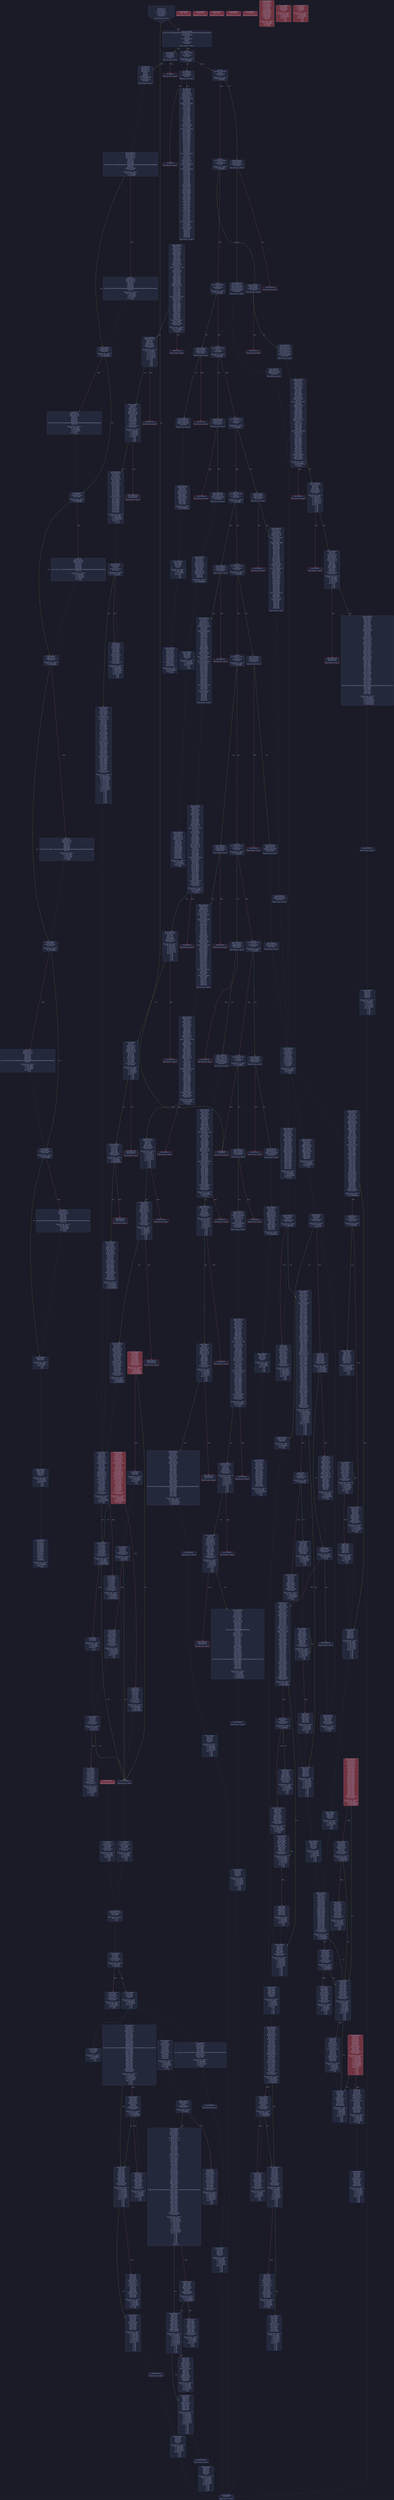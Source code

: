 digraph G {
    node [shape=box, style="filled, rounded", color="#565f89", fontcolor="#c0caf5", fontname="Helvetica", fillcolor="#24283b"];
    edge [color="#414868", fontcolor="#c0caf5", fontname="Helvetica"];
    bgcolor="#1a1b26";
    0 [ label = "[00] PUSH1 60
[02] PUSH1 40
[04] MSTORE
[05] CALLDATASIZE
[06] ISZERO
[07] PUSH2 00c2
[0a] JUMPI

Stack size req: 0, sizeΔ: 0
" shape = invhouse]
    1 [ label = "[0b] PUSH4 ffffffff
[10] PUSH29 0100000000000000000000000000000000000000000000000000000000
[2e] PUSH1 00
[30] CALLDATALOAD
[31] DIV
[32] AND
[33] PUSH4 01ffc9a7
[38] DUP2
[39] EQ
[3a] PUSH2 00c4
[3d] JUMPI

Stack size req: 0, sizeΔ: 1
"]
    2 [ label = "[3e] DUP1
[3f] PUSH4 10f13a8c
[44] EQ
[45] PUSH2 00f5
[48] JUMPI

Stack size req: 1, sizeΔ: 0
Entry->Op usage:
	0->68:EQ:1
"]
    3 [ label = "[49] DUP1
[4a] PUSH4 2203ab56
[4f] EQ
[50] PUSH2 018b
[53] JUMPI

Stack size req: 1, sizeΔ: 0
Entry->Op usage:
	0->79:EQ:1
"]
    4 [ label = "[54] DUP1
[55] PUSH4 29cd62ea
[5a] EQ
[5b] PUSH2 022d
[5e] JUMPI

Stack size req: 1, sizeΔ: 0
Entry->Op usage:
	0->90:EQ:1
"]
    5 [ label = "[5f] DUP1
[60] PUSH4 2dff6941
[65] EQ
[66] PUSH2 0248
[69] JUMPI

Stack size req: 1, sizeΔ: 0
Entry->Op usage:
	0->101:EQ:1
"]
    6 [ label = "[6a] DUP1
[6b] PUSH4 3b3b57de
[70] EQ
[71] PUSH2 026d
[74] JUMPI

Stack size req: 1, sizeΔ: 0
Entry->Op usage:
	0->112:EQ:1
"]
    7 [ label = "[75] DUP1
[76] PUSH4 59d1d43c
[7b] EQ
[7c] PUSH2 029c
[7f] JUMPI

Stack size req: 1, sizeΔ: 0
Entry->Op usage:
	0->123:EQ:1
"]
    8 [ label = "[80] DUP1
[81] PUSH4 623195b0
[86] EQ
[87] PUSH2 0373
[8a] JUMPI

Stack size req: 1, sizeΔ: 0
Entry->Op usage:
	0->134:EQ:1
"]
    9 [ label = "[8b] DUP1
[8c] PUSH4 691f3431
[91] EQ
[92] PUSH2 03cf
[95] JUMPI

Stack size req: 1, sizeΔ: 0
Entry->Op usage:
	0->145:EQ:1
"]
    10 [ label = "[96] DUP1
[97] PUSH4 77372213
[9c] EQ
[9d] PUSH2 0462
[a0] JUMPI

Stack size req: 1, sizeΔ: 0
Entry->Op usage:
	0->156:EQ:1
"]
    11 [ label = "[a1] DUP1
[a2] PUSH4 c3d014d6
[a7] EQ
[a8] PUSH2 04bb
[ab] JUMPI

Stack size req: 1, sizeΔ: 0
Entry->Op usage:
	0->167:EQ:1
"]
    12 [ label = "[ac] DUP1
[ad] PUSH4 c8690233
[b2] EQ
[b3] PUSH2 04d3
[b6] JUMPI

Stack size req: 1, sizeΔ: 0
Entry->Op usage:
	0->178:EQ:1
"]
    13 [ label = "[b7] DUP1
[b8] PUSH4 d5fa2b00
[bd] EQ
[be] PUSH2 04ff
[c1] JUMPI

Stack size req: 1, sizeΔ: 0
Entry->Op usage:
	0->189:EQ:1
"]
    14 [ label = "[c2] JUMPDEST
[c3] INVALID

Stack size req: 0, sizeΔ: 0
" color = "red"]
    15 [ label = "[c4] JUMPDEST
[c5] CALLVALUE
[c6] ISZERO
[c7] PUSH2 00cc
[ca] JUMPI

Stack size req: 0, sizeΔ: 0
"]
    16 [ label = "[cb] INVALID

Stack size req: 0, sizeΔ: 0
" color = "red"]
    17 [ label = "[cc] JUMPDEST
[cd] PUSH2 00e1
[d0] PUSH1 01
[d2] PUSH1 e0
[d4] PUSH1 02
[d6] EXP
[d7] SUB
[d8] NOT
[d9] PUSH1 04
[db] CALLDATALOAD
[dc] AND
[dd] PUSH2 0520
[e0] JUMP

Stack size req: 0, sizeΔ: 2
"]
    18 [ label = "[e1] JUMPDEST
[e2] PUSH1 40
[e4] DUP1
[e5] MLOAD
[e6] SWAP2
[e7] ISZERO
[e8] ISZERO
[e9] DUP3
[ea] MSTORE
[eb] MLOAD
[ec] SWAP1
[ed] DUP2
[ee] SWAP1
[ef] SUB
[f0] PUSH1 20
[f2] ADD
[f3] SWAP1
[f4] RETURN

Stack size req: 1, sizeΔ: -1
Entry->Op usage:
	0->231:ISZERO:0
Entry->Exit:
	0->😵
" color = "darkblue"]
    19 [ label = "[f5] JUMPDEST
[f6] CALLVALUE
[f7] ISZERO
[f8] PUSH2 00fd
[fb] JUMPI

Stack size req: 0, sizeΔ: 0
"]
    20 [ label = "[fc] INVALID

Stack size req: 0, sizeΔ: 0
" color = "red"]
    21 [ label = "[fd] JUMPDEST
[fe] PUSH1 40
[0100] DUP1
[0101] MLOAD
[0102] PUSH1 20
[0104] PUSH1 04
[0106] PUSH1 24
[0108] DUP1
[0109] CALLDATALOAD
[010a] DUP3
[010b] DUP2
[010c] ADD
[010d] CALLDATALOAD
[010e] PUSH1 1f
[0110] DUP2
[0111] ADD
[0112] DUP6
[0113] SWAP1
[0114] DIV
[0115] DUP6
[0116] MUL
[0117] DUP7
[0118] ADD
[0119] DUP6
[011a] ADD
[011b] SWAP1
[011c] SWAP7
[011d] MSTORE
[011e] DUP6
[011f] DUP6
[0120] MSTORE
[0121] PUSH2 0189
[0124] SWAP6
[0125] DUP4
[0126] CALLDATALOAD
[0127] SWAP6
[0128] SWAP4
[0129] SWAP5
[012a] PUSH1 44
[012c] SWAP5
[012d] SWAP4
[012e] SWAP3
[012f] SWAP1
[0130] SWAP3
[0131] ADD
[0132] SWAP2
[0133] DUP2
[0134] SWAP1
[0135] DUP5
[0136] ADD
[0137] DUP4
[0138] DUP3
[0139] DUP1
[013a] DUP3
[013b] DUP5
[013c] CALLDATACOPY
[013d] POP
[013e] POP
[013f] PUSH1 40
[0141] DUP1
[0142] MLOAD
[0143] PUSH1 20
[0145] PUSH1 1f
[0147] DUP10
[0148] CALLDATALOAD
[0149] DUP12
[014a] ADD
[014b] DUP1
[014c] CALLDATALOAD
[014d] SWAP2
[014e] DUP3
[014f] ADD
[0150] DUP4
[0151] SWAP1
[0152] DIV
[0153] DUP4
[0154] MUL
[0155] DUP5
[0156] ADD
[0157] DUP4
[0158] ADD
[0159] SWAP1
[015a] SWAP5
[015b] MSTORE
[015c] DUP1
[015d] DUP4
[015e] MSTORE
[015f] SWAP8
[0160] SWAP10
[0161] SWAP9
[0162] DUP2
[0163] ADD
[0164] SWAP8
[0165] SWAP2
[0166] SWAP7
[0167] POP
[0168] SWAP2
[0169] DUP3
[016a] ADD
[016b] SWAP5
[016c] POP
[016d] SWAP3
[016e] POP
[016f] DUP3
[0170] SWAP2
[0171] POP
[0172] DUP5
[0173] ADD
[0174] DUP4
[0175] DUP3
[0176] DUP1
[0177] DUP3
[0178] DUP5
[0179] CALLDATACOPY
[017a] POP
[017b] SWAP5
[017c] SWAP7
[017d] POP
[017e] PUSH2 068f
[0181] SWAP6
[0182] POP
[0183] POP
[0184] POP
[0185] POP
[0186] POP
[0187] POP
[0188] JUMP

Stack size req: 0, sizeΔ: 4
"]
    22 [ label = "[0189] JUMPDEST
[018a] STOP

Stack size req: 0, sizeΔ: 0
" color = "darkblue"]
    23 [ label = "[018b] JUMPDEST
[018c] CALLVALUE
[018d] ISZERO
[018e] PUSH2 0193
[0191] JUMPI

Stack size req: 0, sizeΔ: 0
"]
    24 [ label = "[0192] INVALID

Stack size req: 0, sizeΔ: 0
" color = "red"]
    25 [ label = "[0193] JUMPDEST
[0194] PUSH2 01a1
[0197] PUSH1 04
[0199] CALLDATALOAD
[019a] PUSH1 24
[019c] CALLDATALOAD
[019d] PUSH2 08a1
[01a0] JUMP

Stack size req: 0, sizeΔ: 3
"]
    26 [ label = "[01a1] JUMPDEST
[01a2] PUSH1 40
[01a4] MLOAD
[01a5] DUP1
[01a6] DUP4
[01a7] DUP2
[01a8] MSTORE
[01a9] PUSH1 20
[01ab] ADD
[01ac] DUP1
[01ad] PUSH1 20
[01af] ADD
[01b0] DUP3
[01b1] DUP2
[01b2] SUB
[01b3] DUP3
[01b4] MSTORE
[01b5] DUP4
[01b6] DUP2
[01b7] DUP2
[01b8] MLOAD
[01b9] DUP2
[01ba] MSTORE
[01bb] PUSH1 20
[01bd] ADD
[01be] SWAP2
[01bf] POP
[01c0] DUP1
[01c1] MLOAD
[01c2] SWAP1
[01c3] PUSH1 20
[01c5] ADD
[01c6] SWAP1
[01c7] DUP1
[01c8] DUP4
[01c9] DUP4
[01ca] PUSH1 00
[01cc] DUP4
[01cd] EQ
[01ce] PUSH2 01f2
[01d1] JUMPI

Stack size req: 2, sizeΔ: 8
Entry->Op usage:
	0->440:MLOAD:0
	0->449:MLOAD:0
	0->453:ADD:1
	1->424:MSTORE:1
"]
    27 [ label = "[01d2] JUMPDEST
[01d3] DUP1
[01d4] MLOAD
[01d5] DUP3
[01d6] MSTORE
[01d7] PUSH1 20
[01d9] DUP4
[01da] GT
[01db] ISZERO
[01dc] PUSH2 01f2
[01df] JUMPI

Stack size req: 3, sizeΔ: 0
Entry->Op usage:
	0->468:MLOAD:0
	1->470:MSTORE:0
	2->474:GT:0
"]
    28 [ label = "[01e0] PUSH1 1f
[01e2] NOT
[01e3] SWAP1
[01e4] SWAP3
[01e5] ADD
[01e6] SWAP2
[01e7] PUSH1 20
[01e9] SWAP2
[01ea] DUP3
[01eb] ADD
[01ec] SWAP2
[01ed] ADD
[01ee] PUSH2 01d2
[01f1] JUMP

Stack size req: 3, sizeΔ: 0
Entry->Op usage:
	0->493:ADD:1
	1->491:ADD:1
	2->485:ADD:0
Entry->Exit:
	0->😵
	1->😵
	2->😵
"]
    29 [ label = "[01f2] JUMPDEST
[01f3] POP
[01f4] POP
[01f5] POP
[01f6] SWAP1
[01f7] POP
[01f8] SWAP1
[01f9] DUP2
[01fa] ADD
[01fb] SWAP1
[01fc] PUSH1 1f
[01fe] AND
[01ff] DUP1
[0200] ISZERO
[0201] PUSH2 021e
[0204] JUMPI

Stack size req: 6, sizeΔ: -4
Entry->Op usage:
	0->499:POP:0
	1->500:POP:0
	2->501:POP:0
	3->506:ADD:0
	3->510:AND:1
	3->512:ISZERO:0
	4->503:POP:0
	5->506:ADD:1
Entry->Exit:
	0->😵
	1->😵
	2->😵
	3->0
	4->😵
	5->😵
"]
    30 [ label = "[0205] DUP1
[0206] DUP3
[0207] SUB
[0208] DUP1
[0209] MLOAD
[020a] PUSH1 01
[020c] DUP4
[020d] PUSH1 20
[020f] SUB
[0210] PUSH2 0100
[0213] EXP
[0214] SUB
[0215] NOT
[0216] AND
[0217] DUP2
[0218] MSTORE
[0219] PUSH1 20
[021b] ADD
[021c] SWAP2
[021d] POP

Stack size req: 2, sizeΔ: 0
Entry->Op usage:
	0->519:SUB:1
	0->527:SUB:1
	1->519:SUB:0
	1->541:POP:0
Entry->Exit:
	1->😵
"]
    31 [ label = "[021e] JUMPDEST
[021f] POP
[0220] SWAP4
[0221] POP
[0222] POP
[0223] POP
[0224] POP
[0225] PUSH1 40
[0227] MLOAD
[0228] DUP1
[0229] SWAP2
[022a] SUB
[022b] SWAP1
[022c] RETURN

Stack size req: 6, sizeΔ: -6
Entry->Op usage:
	0->543:POP:0
	1->554:SUB:0
	2->546:POP:0
	3->547:POP:0
	4->548:POP:0
	5->545:POP:0
Entry->Exit:
	0->😵
	1->😵
	2->😵
	3->😵
	4->😵
	5->😵
" color = "darkblue"]
    32 [ label = "[022d] JUMPDEST
[022e] CALLVALUE
[022f] ISZERO
[0230] PUSH2 0235
[0233] JUMPI

Stack size req: 0, sizeΔ: 0
"]
    33 [ label = "[0234] INVALID

Stack size req: 0, sizeΔ: 0
" color = "red"]
    34 [ label = "[0235] JUMPDEST
[0236] PUSH2 0189
[0239] PUSH1 04
[023b] CALLDATALOAD
[023c] PUSH1 24
[023e] CALLDATALOAD
[023f] PUSH1 44
[0241] CALLDATALOAD
[0242] PUSH2 09b8
[0245] JUMP

Stack size req: 0, sizeΔ: 4
"]
    35 [ label = "[0246] JUMPDEST
[0247] STOP

Stack size req: 0, sizeΔ: 0
" color = "darkblue" fillcolor = "#703440"]
    36 [ label = "[0248] JUMPDEST
[0249] CALLVALUE
[024a] ISZERO
[024b] PUSH2 0250
[024e] JUMPI

Stack size req: 0, sizeΔ: 0
"]
    37 [ label = "[024f] INVALID

Stack size req: 0, sizeΔ: 0
" color = "red"]
    38 [ label = "[0250] JUMPDEST
[0251] PUSH2 025b
[0254] PUSH1 04
[0256] CALLDATALOAD
[0257] PUSH2 0aaf
[025a] JUMP

Stack size req: 0, sizeΔ: 2
"]
    39 [ label = "[025b] JUMPDEST
[025c] PUSH1 40
[025e] DUP1
[025f] MLOAD
[0260] SWAP2
[0261] DUP3
[0262] MSTORE
[0263] MLOAD
[0264] SWAP1
[0265] DUP2
[0266] SWAP1
[0267] SUB
[0268] PUSH1 20
[026a] ADD
[026b] SWAP1
[026c] RETURN

Stack size req: 1, sizeΔ: -1
Entry->Op usage:
	0->610:MSTORE:1
Entry->Exit:
	0->😵
" color = "darkblue"]
    40 [ label = "[026d] JUMPDEST
[026e] CALLVALUE
[026f] ISZERO
[0270] PUSH2 0275
[0273] JUMPI

Stack size req: 0, sizeΔ: 0
"]
    41 [ label = "[0274] INVALID

Stack size req: 0, sizeΔ: 0
" color = "red"]
    42 [ label = "[0275] JUMPDEST
[0276] PUSH2 0280
[0279] PUSH1 04
[027b] CALLDATALOAD
[027c] PUSH2 0ac8
[027f] JUMP

Stack size req: 0, sizeΔ: 2
"]
    43 [ label = "[0280] JUMPDEST
[0281] PUSH1 40
[0283] DUP1
[0284] MLOAD
[0285] PUSH1 01
[0287] PUSH1 a0
[0289] PUSH1 02
[028b] EXP
[028c] SUB
[028d] SWAP1
[028e] SWAP3
[028f] AND
[0290] DUP3
[0291] MSTORE
[0292] MLOAD
[0293] SWAP1
[0294] DUP2
[0295] SWAP1
[0296] SUB
[0297] PUSH1 20
[0299] ADD
[029a] SWAP1
[029b] RETURN

Stack size req: 1, sizeΔ: -1
Entry->Op usage:
	0->655:AND:0
	0->657:MSTORE:1
Entry->Exit:
	0->😵
" color = "darkblue"]
    44 [ label = "[029c] JUMPDEST
[029d] CALLVALUE
[029e] ISZERO
[029f] PUSH2 02a4
[02a2] JUMPI

Stack size req: 0, sizeΔ: 0
"]
    45 [ label = "[02a3] INVALID

Stack size req: 0, sizeΔ: 0
" color = "red"]
    46 [ label = "[02a4] JUMPDEST
[02a5] PUSH1 40
[02a7] DUP1
[02a8] MLOAD
[02a9] PUSH1 20
[02ab] PUSH1 04
[02ad] PUSH1 24
[02af] DUP1
[02b0] CALLDATALOAD
[02b1] DUP3
[02b2] DUP2
[02b3] ADD
[02b4] CALLDATALOAD
[02b5] PUSH1 1f
[02b7] DUP2
[02b8] ADD
[02b9] DUP6
[02ba] SWAP1
[02bb] DIV
[02bc] DUP6
[02bd] MUL
[02be] DUP7
[02bf] ADD
[02c0] DUP6
[02c1] ADD
[02c2] SWAP1
[02c3] SWAP7
[02c4] MSTORE
[02c5] DUP6
[02c6] DUP6
[02c7] MSTORE
[02c8] PUSH2 02f3
[02cb] SWAP6
[02cc] DUP4
[02cd] CALLDATALOAD
[02ce] SWAP6
[02cf] SWAP4
[02d0] SWAP5
[02d1] PUSH1 44
[02d3] SWAP5
[02d4] SWAP4
[02d5] SWAP3
[02d6] SWAP1
[02d7] SWAP3
[02d8] ADD
[02d9] SWAP2
[02da] DUP2
[02db] SWAP1
[02dc] DUP5
[02dd] ADD
[02de] DUP4
[02df] DUP3
[02e0] DUP1
[02e1] DUP3
[02e2] DUP5
[02e3] CALLDATACOPY
[02e4] POP
[02e5] SWAP5
[02e6] SWAP7
[02e7] POP
[02e8] PUSH2 0ae6
[02eb] SWAP6
[02ec] POP
[02ed] POP
[02ee] POP
[02ef] POP
[02f0] POP
[02f1] POP
[02f2] JUMP

Stack size req: 0, sizeΔ: 3
"]
    47 [ label = "[02f3] JUMPDEST
[02f4] PUSH1 40
[02f6] DUP1
[02f7] MLOAD
[02f8] PUSH1 20
[02fa] DUP1
[02fb] DUP3
[02fc] MSTORE
[02fd] DUP4
[02fe] MLOAD
[02ff] DUP2
[0300] DUP4
[0301] ADD
[0302] MSTORE
[0303] DUP4
[0304] MLOAD
[0305] SWAP2
[0306] SWAP3
[0307] DUP4
[0308] SWAP3
[0309] SWAP1
[030a] DUP4
[030b] ADD
[030c] SWAP2
[030d] DUP6
[030e] ADD
[030f] SWAP1
[0310] DUP1
[0311] DUP4
[0312] DUP4
[0313] DUP3
[0314] ISZERO
[0315] PUSH2 0339
[0318] JUMPI

Stack size req: 1, sizeΔ: 8
Entry->Op usage:
	0->766:MLOAD:0
	0->772:MLOAD:0
	0->782:ADD:0
"]
    48 [ label = "[0319] JUMPDEST
[031a] DUP1
[031b] MLOAD
[031c] DUP3
[031d] MSTORE
[031e] PUSH1 20
[0320] DUP4
[0321] GT
[0322] ISZERO
[0323] PUSH2 0339
[0326] JUMPI

Stack size req: 3, sizeΔ: 0
Entry->Op usage:
	0->795:MLOAD:0
	1->797:MSTORE:0
	2->801:GT:0
"]
    49 [ label = "[0327] PUSH1 1f
[0329] NOT
[032a] SWAP1
[032b] SWAP3
[032c] ADD
[032d] SWAP2
[032e] PUSH1 20
[0330] SWAP2
[0331] DUP3
[0332] ADD
[0333] SWAP2
[0334] ADD
[0335] PUSH2 0319
[0338] JUMP

Stack size req: 3, sizeΔ: 0
Entry->Op usage:
	0->820:ADD:1
	1->818:ADD:1
	2->812:ADD:0
Entry->Exit:
	0->😵
	1->😵
	2->😵
"]
    50 [ label = "[0339] JUMPDEST
[033a] POP
[033b] POP
[033c] POP
[033d] SWAP1
[033e] POP
[033f] SWAP1
[0340] DUP2
[0341] ADD
[0342] SWAP1
[0343] PUSH1 1f
[0345] AND
[0346] DUP1
[0347] ISZERO
[0348] PUSH2 0365
[034b] JUMPI

Stack size req: 6, sizeΔ: -4
Entry->Op usage:
	0->826:POP:0
	1->827:POP:0
	2->828:POP:0
	3->833:ADD:0
	3->837:AND:1
	3->839:ISZERO:0
	4->830:POP:0
	5->833:ADD:1
Entry->Exit:
	0->😵
	1->😵
	2->😵
	3->0
	4->😵
	5->😵
"]
    51 [ label = "[034c] DUP1
[034d] DUP3
[034e] SUB
[034f] DUP1
[0350] MLOAD
[0351] PUSH1 01
[0353] DUP4
[0354] PUSH1 20
[0356] SUB
[0357] PUSH2 0100
[035a] EXP
[035b] SUB
[035c] NOT
[035d] AND
[035e] DUP2
[035f] MSTORE
[0360] PUSH1 20
[0362] ADD
[0363] SWAP2
[0364] POP

Stack size req: 2, sizeΔ: 0
Entry->Op usage:
	0->846:SUB:1
	0->854:SUB:1
	1->846:SUB:0
	1->868:POP:0
Entry->Exit:
	1->😵
"]
    52 [ label = "[0365] JUMPDEST
[0366] POP
[0367] SWAP3
[0368] POP
[0369] POP
[036a] POP
[036b] PUSH1 40
[036d] MLOAD
[036e] DUP1
[036f] SWAP2
[0370] SUB
[0371] SWAP1
[0372] RETURN

Stack size req: 5, sizeΔ: -5
Entry->Op usage:
	0->870:POP:0
	1->880:SUB:0
	2->873:POP:0
	3->874:POP:0
	4->872:POP:0
Entry->Exit:
	0->😵
	1->😵
	2->😵
	3->😵
	4->😵
" color = "darkblue"]
    53 [ label = "[0373] JUMPDEST
[0374] CALLVALUE
[0375] ISZERO
[0376] PUSH2 037b
[0379] JUMPI

Stack size req: 0, sizeΔ: 0
"]
    54 [ label = "[037a] INVALID

Stack size req: 0, sizeΔ: 0
" color = "red"]
    55 [ label = "[037b] JUMPDEST
[037c] PUSH1 40
[037e] DUP1
[037f] MLOAD
[0380] PUSH1 20
[0382] PUSH1 04
[0384] PUSH1 44
[0386] CALLDATALOAD
[0387] DUP2
[0388] DUP2
[0389] ADD
[038a] CALLDATALOAD
[038b] PUSH1 1f
[038d] DUP2
[038e] ADD
[038f] DUP5
[0390] SWAP1
[0391] DIV
[0392] DUP5
[0393] MUL
[0394] DUP6
[0395] ADD
[0396] DUP5
[0397] ADD
[0398] SWAP1
[0399] SWAP6
[039a] MSTORE
[039b] DUP5
[039c] DUP5
[039d] MSTORE
[039e] PUSH2 0189
[03a1] SWAP5
[03a2] DUP3
[03a3] CALLDATALOAD
[03a4] SWAP5
[03a5] PUSH1 24
[03a7] DUP1
[03a8] CALLDATALOAD
[03a9] SWAP6
[03aa] PUSH1 64
[03ac] SWAP5
[03ad] SWAP3
[03ae] SWAP4
[03af] SWAP2
[03b0] SWAP1
[03b1] SWAP3
[03b2] ADD
[03b3] SWAP2
[03b4] DUP2
[03b5] SWAP1
[03b6] DUP5
[03b7] ADD
[03b8] DUP4
[03b9] DUP3
[03ba] DUP1
[03bb] DUP3
[03bc] DUP5
[03bd] CALLDATACOPY
[03be] POP
[03bf] SWAP5
[03c0] SWAP7
[03c1] POP
[03c2] PUSH2 0bf7
[03c5] SWAP6
[03c6] POP
[03c7] POP
[03c8] POP
[03c9] POP
[03ca] POP
[03cb] POP
[03cc] JUMP

Stack size req: 0, sizeΔ: 4
"]
    56 [ label = "[03cd] JUMPDEST
[03ce] STOP

Stack size req: 0, sizeΔ: 0
" color = "darkblue" fillcolor = "#703440"]
    57 [ label = "[03cf] JUMPDEST
[03d0] CALLVALUE
[03d1] ISZERO
[03d2] PUSH2 03d7
[03d5] JUMPI

Stack size req: 0, sizeΔ: 0
"]
    58 [ label = "[03d6] INVALID

Stack size req: 0, sizeΔ: 0
" color = "red"]
    59 [ label = "[03d7] JUMPDEST
[03d8] PUSH2 02f3
[03db] PUSH1 04
[03dd] CALLDATALOAD
[03de] PUSH2 0cf0
[03e1] JUMP

Stack size req: 0, sizeΔ: 2
"]
    60 [ label = "[03e2] JUMPDEST
[03e3] PUSH1 40
[03e5] DUP1
[03e6] MLOAD
[03e7] PUSH1 20
[03e9] DUP1
[03ea] DUP3
[03eb] MSTORE
[03ec] DUP4
[03ed] MLOAD
[03ee] DUP2
[03ef] DUP4
[03f0] ADD
[03f1] MSTORE
[03f2] DUP4
[03f3] MLOAD
[03f4] SWAP2
[03f5] SWAP3
[03f6] DUP4
[03f7] SWAP3
[03f8] SWAP1
[03f9] DUP4
[03fa] ADD
[03fb] SWAP2
[03fc] DUP6
[03fd] ADD
[03fe] SWAP1
[03ff] DUP1
[0400] DUP4
[0401] DUP4
[0402] DUP3
[0403] ISZERO
[0404] PUSH2 0339
[0407] JUMPI

Stack size req: 1, sizeΔ: 8
Entry->Op usage:
	0->1005:MLOAD:0
	0->1011:MLOAD:0
	0->1021:ADD:0
" fillcolor = "#703440"]
    61 [ label = "[0408] JUMPDEST
[0409] DUP1
[040a] MLOAD
[040b] DUP3
[040c] MSTORE
[040d] PUSH1 20
[040f] DUP4
[0410] GT
[0411] ISZERO
[0412] PUSH2 0339
[0415] JUMPI

Stack size req: 3, sizeΔ: 0
Entry->Op usage:
	0->1034:MLOAD:0
	1->1036:MSTORE:0
	2->1040:GT:0
"]
    62 [ label = "[0416] PUSH1 1f
[0418] NOT
[0419] SWAP1
[041a] SWAP3
[041b] ADD
[041c] SWAP2
[041d] PUSH1 20
[041f] SWAP2
[0420] DUP3
[0421] ADD
[0422] SWAP2
[0423] ADD
[0424] PUSH2 0319
[0427] JUMP

Stack size req: 3, sizeΔ: 0
Entry->Op usage:
	0->1059:ADD:1
	1->1057:ADD:1
	2->1051:ADD:0
Entry->Exit:
	0->😵
	1->😵
	2->😵
"]
    63 [ label = "[0428] JUMPDEST
[0429] POP
[042a] POP
[042b] POP
[042c] SWAP1
[042d] POP
[042e] SWAP1
[042f] DUP2
[0430] ADD
[0431] SWAP1
[0432] PUSH1 1f
[0434] AND
[0435] DUP1
[0436] ISZERO
[0437] PUSH2 0365
[043a] JUMPI

Stack size req: 6, sizeΔ: -4
Entry->Op usage:
	0->1065:POP:0
	1->1066:POP:0
	2->1067:POP:0
	3->1072:ADD:0
	3->1076:AND:1
	3->1078:ISZERO:0
	4->1069:POP:0
	5->1072:ADD:1
Entry->Exit:
	0->😵
	1->😵
	2->😵
	3->0
	4->😵
	5->😵
" fillcolor = "#703440"]
    64 [ label = "[043b] DUP1
[043c] DUP3
[043d] SUB
[043e] DUP1
[043f] MLOAD
[0440] PUSH1 01
[0442] DUP4
[0443] PUSH1 20
[0445] SUB
[0446] PUSH2 0100
[0449] EXP
[044a] SUB
[044b] NOT
[044c] AND
[044d] DUP2
[044e] MSTORE
[044f] PUSH1 20
[0451] ADD
[0452] SWAP2
[0453] POP

Stack size req: 2, sizeΔ: 0
Entry->Op usage:
	0->1085:SUB:1
	0->1093:SUB:1
	1->1085:SUB:0
	1->1107:POP:0
Entry->Exit:
	1->😵
"]
    65 [ label = "[0454] JUMPDEST
[0455] POP
[0456] SWAP3
[0457] POP
[0458] POP
[0459] POP
[045a] PUSH1 40
[045c] MLOAD
[045d] DUP1
[045e] SWAP2
[045f] SUB
[0460] SWAP1
[0461] RETURN

Stack size req: 5, sizeΔ: -5
Entry->Op usage:
	0->1109:POP:0
	1->1119:SUB:0
	2->1112:POP:0
	3->1113:POP:0
	4->1111:POP:0
Entry->Exit:
	0->😵
	1->😵
	2->😵
	3->😵
	4->😵
" color = "darkblue"]
    66 [ label = "[0462] JUMPDEST
[0463] CALLVALUE
[0464] ISZERO
[0465] PUSH2 046a
[0468] JUMPI

Stack size req: 0, sizeΔ: 0
"]
    67 [ label = "[0469] INVALID

Stack size req: 0, sizeΔ: 0
" color = "red"]
    68 [ label = "[046a] JUMPDEST
[046b] PUSH1 40
[046d] DUP1
[046e] MLOAD
[046f] PUSH1 20
[0471] PUSH1 04
[0473] PUSH1 24
[0475] DUP1
[0476] CALLDATALOAD
[0477] DUP3
[0478] DUP2
[0479] ADD
[047a] CALLDATALOAD
[047b] PUSH1 1f
[047d] DUP2
[047e] ADD
[047f] DUP6
[0480] SWAP1
[0481] DIV
[0482] DUP6
[0483] MUL
[0484] DUP7
[0485] ADD
[0486] DUP6
[0487] ADD
[0488] SWAP1
[0489] SWAP7
[048a] MSTORE
[048b] DUP6
[048c] DUP6
[048d] MSTORE
[048e] PUSH2 0189
[0491] SWAP6
[0492] DUP4
[0493] CALLDATALOAD
[0494] SWAP6
[0495] SWAP4
[0496] SWAP5
[0497] PUSH1 44
[0499] SWAP5
[049a] SWAP4
[049b] SWAP3
[049c] SWAP1
[049d] SWAP3
[049e] ADD
[049f] SWAP2
[04a0] DUP2
[04a1] SWAP1
[04a2] DUP5
[04a3] ADD
[04a4] DUP4
[04a5] DUP3
[04a6] DUP1
[04a7] DUP3
[04a8] DUP5
[04a9] CALLDATACOPY
[04aa] POP
[04ab] SWAP5
[04ac] SWAP7
[04ad] POP
[04ae] PUSH2 0d9b
[04b1] SWAP6
[04b2] POP
[04b3] POP
[04b4] POP
[04b5] POP
[04b6] POP
[04b7] POP
[04b8] JUMP

Stack size req: 0, sizeΔ: 3
"]
    69 [ label = "[04b9] JUMPDEST
[04ba] STOP

Stack size req: 0, sizeΔ: 0
" color = "darkblue" fillcolor = "#703440"]
    70 [ label = "[04bb] JUMPDEST
[04bc] CALLVALUE
[04bd] ISZERO
[04be] PUSH2 04c3
[04c1] JUMPI

Stack size req: 0, sizeΔ: 0
"]
    71 [ label = "[04c2] INVALID

Stack size req: 0, sizeΔ: 0
" color = "red"]
    72 [ label = "[04c3] JUMPDEST
[04c4] PUSH2 0189
[04c7] PUSH1 04
[04c9] CALLDATALOAD
[04ca] PUSH1 24
[04cc] CALLDATALOAD
[04cd] PUSH2 0ef3
[04d0] JUMP

Stack size req: 0, sizeΔ: 3
"]
    73 [ label = "[04d1] JUMPDEST
[04d2] STOP

Stack size req: 0, sizeΔ: 0
" color = "darkblue" fillcolor = "#703440"]
    74 [ label = "[04d3] JUMPDEST
[04d4] CALLVALUE
[04d5] ISZERO
[04d6] PUSH2 04db
[04d9] JUMPI

Stack size req: 0, sizeΔ: 0
"]
    75 [ label = "[04da] INVALID

Stack size req: 0, sizeΔ: 0
" color = "red"]
    76 [ label = "[04db] JUMPDEST
[04dc] PUSH2 04e6
[04df] PUSH1 04
[04e1] CALLDATALOAD
[04e2] PUSH2 0fcb
[04e5] JUMP

Stack size req: 0, sizeΔ: 2
"]
    77 [ label = "[04e6] JUMPDEST
[04e7] PUSH1 40
[04e9] DUP1
[04ea] MLOAD
[04eb] SWAP3
[04ec] DUP4
[04ed] MSTORE
[04ee] PUSH1 20
[04f0] DUP4
[04f1] ADD
[04f2] SWAP2
[04f3] SWAP1
[04f4] SWAP2
[04f5] MSTORE
[04f6] DUP1
[04f7] MLOAD
[04f8] SWAP2
[04f9] DUP3
[04fa] SWAP1
[04fb] SUB
[04fc] ADD
[04fd] SWAP1
[04fe] RETURN

Stack size req: 2, sizeΔ: -2
Entry->Op usage:
	0->1269:MSTORE:1
	1->1261:MSTORE:1
Entry->Exit:
	0->😵
	1->😵
" color = "darkblue"]
    78 [ label = "[04ff] JUMPDEST
[0500] CALLVALUE
[0501] ISZERO
[0502] PUSH2 0507
[0505] JUMPI

Stack size req: 0, sizeΔ: 0
"]
    79 [ label = "[0506] INVALID

Stack size req: 0, sizeΔ: 0
" color = "red"]
    80 [ label = "[0507] JUMPDEST
[0508] PUSH2 0189
[050b] PUSH1 04
[050d] CALLDATALOAD
[050e] PUSH1 01
[0510] PUSH1 a0
[0512] PUSH1 02
[0514] EXP
[0515] SUB
[0516] PUSH1 24
[0518] CALLDATALOAD
[0519] AND
[051a] PUSH2 0fea
[051d] JUMP

Stack size req: 0, sizeΔ: 3
"]
    81 [ label = "[051e] JUMPDEST
[051f] STOP

Stack size req: 0, sizeΔ: 0
" color = "darkblue" fillcolor = "#703440"]
    82 [ label = "[0520] JUMPDEST
[0521] PUSH1 00
[0523] PUSH1 01
[0525] PUSH1 e0
[0527] PUSH1 02
[0529] EXP
[052a] SUB
[052b] NOT
[052c] DUP3
[052d] AND
[052e] PUSH32 3b3b57de00000000000000000000000000000000000000000000000000000000
[054f] EQ
[0550] DUP1
[0551] PUSH2 0583
[0554] JUMPI

Stack size req: 1, sizeΔ: 2
Entry->Op usage:
	0->1325:AND:0
	0->1359:EQ:1
"]
    83 [ label = "[0555] POP
[0556] PUSH1 01
[0558] PUSH1 e0
[055a] PUSH1 02
[055c] EXP
[055d] SUB
[055e] NOT
[055f] DUP3
[0560] AND
[0561] PUSH32 d8389dc500000000000000000000000000000000000000000000000000000000
[0582] EQ

Stack size req: 3, sizeΔ: 0
Entry->Op usage:
	0->1365:POP:0
	2->1376:AND:0
	2->1410:EQ:1
Entry->Exit:
	0->😵
"]
    84 [ label = "[0583] JUMPDEST
[0584] DUP1
[0585] PUSH2 05b7
[0588] JUMPI

Stack size req: 1, sizeΔ: 0
Entry->Op usage:
	0->1416:JUMPI:1
"]
    85 [ label = "[0589] POP
[058a] PUSH1 01
[058c] PUSH1 e0
[058e] PUSH1 02
[0590] EXP
[0591] SUB
[0592] NOT
[0593] DUP3
[0594] AND
[0595] PUSH32 691f343100000000000000000000000000000000000000000000000000000000
[05b6] EQ

Stack size req: 3, sizeΔ: 0
Entry->Op usage:
	0->1417:POP:0
	2->1428:AND:0
	2->1462:EQ:1
Entry->Exit:
	0->😵
"]
    86 [ label = "[05b7] JUMPDEST
[05b8] DUP1
[05b9] PUSH2 05eb
[05bc] JUMPI

Stack size req: 1, sizeΔ: 0
Entry->Op usage:
	0->1468:JUMPI:1
"]
    87 [ label = "[05bd] POP
[05be] PUSH1 01
[05c0] PUSH1 e0
[05c2] PUSH1 02
[05c4] EXP
[05c5] SUB
[05c6] NOT
[05c7] DUP3
[05c8] AND
[05c9] PUSH32 2203ab5600000000000000000000000000000000000000000000000000000000
[05ea] EQ

Stack size req: 3, sizeΔ: 0
Entry->Op usage:
	0->1469:POP:0
	2->1480:AND:0
	2->1514:EQ:1
Entry->Exit:
	0->😵
"]
    88 [ label = "[05eb] JUMPDEST
[05ec] DUP1
[05ed] PUSH2 061f
[05f0] JUMPI

Stack size req: 1, sizeΔ: 0
Entry->Op usage:
	0->1520:JUMPI:1
"]
    89 [ label = "[05f1] POP
[05f2] PUSH1 01
[05f4] PUSH1 e0
[05f6] PUSH1 02
[05f8] EXP
[05f9] SUB
[05fa] NOT
[05fb] DUP3
[05fc] AND
[05fd] PUSH32 c869023300000000000000000000000000000000000000000000000000000000
[061e] EQ

Stack size req: 3, sizeΔ: 0
Entry->Op usage:
	0->1521:POP:0
	2->1532:AND:0
	2->1566:EQ:1
Entry->Exit:
	0->😵
"]
    90 [ label = "[061f] JUMPDEST
[0620] DUP1
[0621] PUSH2 0653
[0624] JUMPI

Stack size req: 1, sizeΔ: 0
Entry->Op usage:
	0->1572:JUMPI:1
"]
    91 [ label = "[0625] POP
[0626] PUSH1 01
[0628] PUSH1 e0
[062a] PUSH1 02
[062c] EXP
[062d] SUB
[062e] NOT
[062f] DUP3
[0630] AND
[0631] PUSH32 59d1d43c00000000000000000000000000000000000000000000000000000000
[0652] EQ

Stack size req: 3, sizeΔ: 0
Entry->Op usage:
	0->1573:POP:0
	2->1584:AND:0
	2->1618:EQ:1
Entry->Exit:
	0->😵
"]
    92 [ label = "[0653] JUMPDEST
[0654] DUP1
[0655] PUSH2 0687
[0658] JUMPI

Stack size req: 1, sizeΔ: 0
Entry->Op usage:
	0->1624:JUMPI:1
"]
    93 [ label = "[0659] POP
[065a] PUSH1 01
[065c] PUSH1 e0
[065e] PUSH1 02
[0660] EXP
[0661] SUB
[0662] NOT
[0663] DUP3
[0664] AND
[0665] PUSH32 01ffc9a700000000000000000000000000000000000000000000000000000000
[0686] EQ

Stack size req: 3, sizeΔ: 0
Entry->Op usage:
	0->1625:POP:0
	2->1636:AND:0
	2->1670:EQ:1
Entry->Exit:
	0->😵
"]
    94 [ label = "[0687] JUMPDEST
[0688] SWAP1
[0689] POP

Stack size req: 2, sizeΔ: -1
Entry->Op usage:
	1->1673:POP:0
Entry->Exit:
	0->0
	1->😵
"]
    95 [ label = "[068a] JUMPDEST
[068b] SWAP2
[068c] SWAP1
[068d] POP
[068e] JUMP
Indirect!

Stack size req: 3, sizeΔ: -2
Entry->Op usage:
	1->1677:POP:0
	2->1678:JUMP:0
Entry->Exit:
	0->0
	1->😵
	2->😵
" color = "teal"]
    96 [ label = "[068f] JUMPDEST
[0690] PUSH1 00
[0692] DUP1
[0693] SLOAD
[0694] PUSH1 40
[0696] DUP1
[0697] MLOAD
[0698] PUSH1 20
[069a] SWAP1
[069b] DUP2
[069c] ADD
[069d] DUP5
[069e] SWAP1
[069f] MSTORE
[06a0] DUP2
[06a1] MLOAD
[06a2] PUSH1 e0
[06a4] PUSH1 02
[06a6] EXP
[06a7] PUSH4 02571be3
[06ac] MUL
[06ad] DUP2
[06ae] MSTORE
[06af] PUSH1 04
[06b1] DUP2
[06b2] ADD
[06b3] DUP9
[06b4] SWAP1
[06b5] MSTORE
[06b6] SWAP2
[06b7] MLOAD
[06b8] DUP8
[06b9] SWAP5
[06ba] PUSH1 01
[06bc] PUSH1 a0
[06be] PUSH1 02
[06c0] EXP
[06c1] SUB
[06c2] CALLER
[06c3] DUP2
[06c4] AND
[06c5] SWAP6
[06c6] AND
[06c7] SWAP4
[06c8] PUSH4 02571be3
[06cd] SWAP4
[06ce] PUSH1 24
[06d0] DUP1
[06d1] DUP4
[06d2] ADD
[06d3] SWAP5
[06d4] SWAP2
[06d5] SWAP4
[06d6] SWAP2
[06d7] SWAP3
[06d8] DUP4
[06d9] SWAP1
[06da] SUB
[06db] ADD
[06dc] SWAP1
[06dd] DUP3
[06de] SWAP1
[06df] DUP8
[06e0] DUP1
[06e1] EXTCODESIZE
[06e2] ISZERO
[06e3] ISZERO
[06e4] PUSH2 06e9
[06e7] JUMPI

Stack size req: 3, sizeΔ: 11
Entry->Op usage:
	2->1717:MSTORE:1
Entry->Exit:
	2->10, 13
"]
    97 [ label = "[06e8] INVALID

Stack size req: 0, sizeΔ: 0
" color = "red"]
    98 [ label = "[06e9] JUMPDEST
[06ea] PUSH2 02c6
[06ed] GAS
[06ee] SUB
[06ef] CALL
[06f0] ISZERO
[06f1] ISZERO
[06f2] PUSH2 06f7
[06f5] JUMPI

Stack size req: 6, sizeΔ: -6
Entry->Op usage:
	0->1775:CALL:1
	1->1775:CALL:2
	2->1775:CALL:3
	3->1775:CALL:4
	4->1775:CALL:5
	5->1775:CALL:6
Entry->Exit:
	0->😵
	1->😵
	2->😵
	3->😵
	4->😵
	5->😵
"]
    99 [ label = "[06f6] INVALID

Stack size req: 0, sizeΔ: 0
" color = "red"]
    100 [ label = "[06f7] JUMPDEST
[06f8] POP
[06f9] POP
[06fa] PUSH1 40
[06fc] MLOAD
[06fd] MLOAD
[06fe] PUSH1 01
[0700] PUSH1 a0
[0702] PUSH1 02
[0704] EXP
[0705] SUB
[0706] AND
[0707] SWAP2
[0708] SWAP1
[0709] SWAP2
[070a] EQ
[070b] SWAP1
[070c] POP
[070d] PUSH2 0716
[0710] JUMPI

Stack size req: 4, sizeΔ: -4
Entry->Op usage:
	0->1784:POP:0
	1->1785:POP:0
	2->1804:POP:0
	3->1802:EQ:1
Entry->Exit:
	0->😵
	1->😵
	2->😵
	3->😵
"]
    101 [ label = "[0711] PUSH1 00
[0713] PUSH1 00
[0715] REVERT

Stack size req: 0, sizeΔ: 0
" color = "red"]
    102 [ label = "[0716] JUMPDEST
[0717] PUSH1 00
[0719] DUP5
[071a] DUP2
[071b] MSTORE
[071c] PUSH1 01
[071e] PUSH1 20
[0720] SWAP1
[0721] DUP2
[0722] MSTORE
[0723] PUSH1 40
[0725] SWAP2
[0726] DUP3
[0727] SWAP1
[0728] SHA3
[0729] SWAP2
[072a] MLOAD
[072b] DUP6
[072c] MLOAD
[072d] DUP6
[072e] SWAP4
[072f] PUSH1 05
[0731] ADD
[0732] SWAP3
[0733] DUP8
[0734] SWAP3
[0735] SWAP2
[0736] DUP3
[0737] SWAP2
[0738] DUP5
[0739] ADD
[073a] SWAP1
[073b] DUP1
[073c] DUP4
[073d] DUP4

Stack size req: 4, sizeΔ: 10
Entry->Op usage:
	2->1836:MLOAD:0
	2->1849:ADD:0
	3->1819:MSTORE:1
Entry->Exit:
	1->9, 11
	2->7, 12
"]
    103 [ label = "[073e] JUMPDEST
[073f] PUSH1 20
[0741] DUP4
[0742] LT
[0743] PUSH2 075d
[0746] JUMPI

Stack size req: 3, sizeΔ: 0
Entry->Op usage:
	2->1858:LT:0
"]
    104 [ label = "[0747] DUP1
[0748] MLOAD
[0749] DUP3
[074a] MSTORE
[074b] PUSH1 1f
[074d] NOT
[074e] SWAP1
[074f] SWAP3
[0750] ADD
[0751] SWAP2
[0752] PUSH1 20
[0754] SWAP2
[0755] DUP3
[0756] ADD
[0757] SWAP2
[0758] ADD
[0759] PUSH2 073e
[075c] JUMP

Stack size req: 3, sizeΔ: 0
Entry->Op usage:
	0->1864:MLOAD:0
	0->1880:ADD:1
	1->1866:MSTORE:0
	1->1878:ADD:1
	2->1872:ADD:0
Entry->Exit:
	0->😵
	1->😵
	2->😵
"]
    105 [ label = "[075d] JUMPDEST
[075e] MLOAD
[075f] DUP2
[0760] MLOAD
[0761] PUSH1 20
[0763] SWAP4
[0764] DUP5
[0765] SUB
[0766] PUSH2 0100
[0769] EXP
[076a] PUSH1 00
[076c] NOT
[076d] ADD
[076e] DUP1
[076f] NOT
[0770] SWAP1
[0771] SWAP3
[0772] AND
[0773] SWAP2
[0774] AND
[0775] OR
[0776] SWAP1
[0777] MSTORE
[0778] SWAP3
[0779] ADD
[077a] SWAP5
[077b] DUP6
[077c] MSTORE
[077d] POP
[077e] PUSH1 40
[0780] MLOAD
[0781] SWAP4
[0782] DUP5
[0783] SWAP1
[0784] SUB
[0785] DUP2
[0786] ADD
[0787] SWAP1
[0788] SWAP4
[0789] SHA3
[078a] DUP5
[078b] MLOAD
[078c] PUSH2 079e
[078f] SWAP6
[0790] SWAP2
[0791] SWAP5
[0792] SWAP2
[0793] SWAP1
[0794] SWAP2
[0795] ADD
[0796] SWAP3
[0797] POP
[0798] SWAP1
[0799] POP
[079a] PUSH2 10e5
[079d] JUMP

Stack size req: 10, sizeΔ: -6
Entry->Op usage:
	0->1886:MLOAD:0
	1->1888:MLOAD:0
	1->1911:MSTORE:0
	2->1893:SUB:1
	3->1913:ADD:1
	4->1917:POP:0
	5->1913:ADD:0
	6->1945:POP:0
	7->1943:POP:0
	8->1916:MSTORE:1
	9->1931:MLOAD:0
	9->1941:ADD:1
Entry->Exit:
	0->😵
	1->😵
	2->😵
	3->😵
	4->😵
	5->😵
	6->😵
	7->😵
	8->😵
	9->😵
"]
    106 [ label = "[079e] JUMPDEST
[079f] POP
[07a0] DUP3
[07a1] PUSH1 40
[07a3] MLOAD
[07a4] DUP1
[07a5] DUP3
[07a6] DUP1
[07a7] MLOAD
[07a8] SWAP1
[07a9] PUSH1 20
[07ab] ADD
[07ac] SWAP1
[07ad] DUP1
[07ae] DUP4
[07af] DUP4

Stack size req: 4, sizeΔ: 7
Entry->Op usage:
	0->1951:POP:0
	3->1959:MLOAD:0
	3->1963:ADD:1
Entry->Exit:
	0->😵
	3->7, 10
"]
    107 [ label = "[07b0] JUMPDEST
[07b1] PUSH1 20
[07b3] DUP4
[07b4] LT
[07b5] PUSH2 07cf
[07b8] JUMPI

Stack size req: 3, sizeΔ: 0
Entry->Op usage:
	2->1972:LT:0
"]
    108 [ label = "[07b9] DUP1
[07ba] MLOAD
[07bb] DUP3
[07bc] MSTORE
[07bd] PUSH1 1f
[07bf] NOT
[07c0] SWAP1
[07c1] SWAP3
[07c2] ADD
[07c3] SWAP2
[07c4] PUSH1 20
[07c6] SWAP2
[07c7] DUP3
[07c8] ADD
[07c9] SWAP2
[07ca] ADD
[07cb] PUSH2 07b0
[07ce] JUMP

Stack size req: 3, sizeΔ: 0
Entry->Op usage:
	0->1978:MLOAD:0
	0->1994:ADD:1
	1->1980:MSTORE:0
	1->1992:ADD:1
	2->1986:ADD:0
Entry->Exit:
	0->😵
	1->😵
	2->😵
"]
    109 [ label = "[07cf] JUMPDEST
[07d0] MLOAD
[07d1] DUP2
[07d2] MLOAD
[07d3] PUSH1 20
[07d5] SWAP4
[07d6] DUP5
[07d7] SUB
[07d8] PUSH2 0100
[07db] EXP
[07dc] PUSH1 00
[07de] NOT
[07df] ADD
[07e0] DUP1
[07e1] NOT
[07e2] SWAP1
[07e3] SWAP3
[07e4] AND
[07e5] SWAP2
[07e6] AND
[07e7] OR
[07e8] SWAP1
[07e9] MSTORE
[07ea] PUSH1 40
[07ec] DUP1
[07ed] MLOAD
[07ee] SWAP3
[07ef] SWAP1
[07f0] SWAP5
[07f1] ADD
[07f2] DUP3
[07f3] SWAP1
[07f4] SUB
[07f5] DUP3
[07f6] SHA3
[07f7] DUP2
[07f8] DUP4
[07f9] MSTORE
[07fa] DUP10
[07fb] MLOAD
[07fc] DUP4
[07fd] DUP4
[07fe] ADD
[07ff] MSTORE
[0800] DUP10
[0801] MLOAD
[0802] SWAP1
[0803] SWAP7
[0804] POP
[0805] DUP11
[0806] SWAP6
[0807] POP
[0808] PUSH32 d8c9334b1a9c2f9da342a0a2b32629c1a229b6445dad78947f674b44444a7550
[0829] SWAP5
[082a] DUP11
[082b] SWAP5
[082c] POP
[082d] DUP4
[082e] SWAP3
[082f] SWAP1
[0830] DUP4
[0831] ADD
[0832] SWAP2
[0833] SWAP1
[0834] DUP6
[0835] ADD
[0836] SWAP1
[0837] DUP1
[0838] DUP4
[0839] DUP4
[083a] DUP3
[083b] ISZERO
[083c] PUSH2 0860
[083f] JUMPI

Stack size req: 12, sizeΔ: 4
Entry->Op usage:
	0->2000:MLOAD:0
	1->2002:MLOAD:0
	1->2025:MSTORE:0
	2->2007:SUB:1
	3->2033:ADD:1
	4->2092:POP:0
	5->2033:ADD:0
	6->2055:POP:0
	7->2052:POP:0
	10->2043:MLOAD:0
	10->2049:MLOAD:0
	10->2101:ADD:0
Entry->Exit:
	0->😵
	1->😵
	2->😵
	3->😵
	4->😵
	5->😵
	6->😵
	7->😵
	10->8, 14
	11->10, 15
"]
    110 [ label = "[0840] JUMPDEST
[0841] DUP1
[0842] MLOAD
[0843] DUP3
[0844] MSTORE
[0845] PUSH1 20
[0847] DUP4
[0848] GT
[0849] ISZERO
[084a] PUSH2 0860
[084d] JUMPI

Stack size req: 3, sizeΔ: 0
Entry->Op usage:
	0->2114:MLOAD:0
	1->2116:MSTORE:0
	2->2120:GT:0
"]
    111 [ label = "[084e] PUSH1 1f
[0850] NOT
[0851] SWAP1
[0852] SWAP3
[0853] ADD
[0854] SWAP2
[0855] PUSH1 20
[0857] SWAP2
[0858] DUP3
[0859] ADD
[085a] SWAP2
[085b] ADD
[085c] PUSH2 0840
[085f] JUMP

Stack size req: 3, sizeΔ: 0
Entry->Op usage:
	0->2139:ADD:1
	1->2137:ADD:1
	2->2131:ADD:0
Entry->Exit:
	0->😵
	1->😵
	2->😵
"]
    112 [ label = "[0860] JUMPDEST
[0861] POP
[0862] POP
[0863] POP
[0864] SWAP1
[0865] POP
[0866] SWAP1
[0867] DUP2
[0868] ADD
[0869] SWAP1
[086a] PUSH1 1f
[086c] AND
[086d] DUP1
[086e] ISZERO
[086f] PUSH2 088c
[0872] JUMPI

Stack size req: 6, sizeΔ: -4
Entry->Op usage:
	0->2145:POP:0
	1->2146:POP:0
	2->2147:POP:0
	3->2152:ADD:0
	3->2156:AND:1
	3->2158:ISZERO:0
	4->2149:POP:0
	5->2152:ADD:1
Entry->Exit:
	0->😵
	1->😵
	2->😵
	3->0
	4->😵
	5->😵
"]
    113 [ label = "[0873] DUP1
[0874] DUP3
[0875] SUB
[0876] DUP1
[0877] MLOAD
[0878] PUSH1 01
[087a] DUP4
[087b] PUSH1 20
[087d] SUB
[087e] PUSH2 0100
[0881] EXP
[0882] SUB
[0883] NOT
[0884] AND
[0885] DUP2
[0886] MSTORE
[0887] PUSH1 20
[0889] ADD
[088a] SWAP2
[088b] POP

Stack size req: 2, sizeΔ: 0
Entry->Op usage:
	0->2165:SUB:1
	0->2173:SUB:1
	1->2165:SUB:0
	1->2187:POP:0
Entry->Exit:
	1->😵
"]
    114 [ label = "[088c] JUMPDEST
[088d] POP
[088e] SWAP3
[088f] POP
[0890] POP
[0891] POP
[0892] PUSH1 40
[0894] MLOAD
[0895] DUP1
[0896] SWAP2
[0897] SUB
[0898] SWAP1
[0899] LOG3

Stack size req: 8, sizeΔ: -8
Entry->Op usage:
	0->2189:POP:0
	1->2199:SUB:0
	2->2192:POP:0
	3->2193:POP:0
	4->2191:POP:0
	5->2201:LOG3:2
	6->2201:LOG3:3
	7->2201:LOG3:4
Entry->Exit:
	0->😵
	1->😵
	2->😵
	3->😵
	4->😵
	5->😵
	6->😵
	7->😵
"]
    115 [ label = "[089a] JUMPDEST

Stack size req: 0, sizeΔ: 0
"]
    116 [ label = "[089b] JUMPDEST
[089c] POP
[089d] POP
[089e] POP
[089f] POP
[08a0] JUMP
Indirect!

Stack size req: 5, sizeΔ: -5
Entry->Op usage:
	0->2204:POP:0
	1->2205:POP:0
	2->2206:POP:0
	3->2207:POP:0
	4->2208:JUMP:0
Entry->Exit:
	0->😵
	1->😵
	2->😵
	3->😵
	4->😵
" color = "teal"]
    117 [ label = "[08a1] JUMPDEST
[08a2] PUSH1 00
[08a4] PUSH2 08ab
[08a7] PUSH2 1164
[08aa] JUMP

Stack size req: 0, sizeΔ: 2
"]
    118 [ label = "[08ab] JUMPDEST
[08ac] PUSH1 00
[08ae] DUP5
[08af] DUP2
[08b0] MSTORE
[08b1] PUSH1 01
[08b3] PUSH1 20
[08b5] DUP2
[08b6] SWAP1
[08b7] MSTORE
[08b8] PUSH1 40
[08ba] SWAP1
[08bb] SWAP2
[08bc] SHA3
[08bd] SWAP1
[08be] SWAP3
[08bf] POP

Stack size req: 4, sizeΔ: 1
Entry->Op usage:
	1->2239:POP:0
	3->2224:MSTORE:1
Entry->Exit:
	1->😵
"]
    119 [ label = "[08c0] JUMPDEST
[08c1] DUP4
[08c2] DUP4
[08c3] GT
[08c4] PUSH2 09ab
[08c7] JUMPI

Stack size req: 4, sizeΔ: 0
Entry->Op usage:
	2->2243:GT:0
	3->2243:GT:1
"]
    120 [ label = "[08c8] DUP3
[08c9] DUP5
[08ca] AND
[08cb] ISZERO
[08cc] DUP1
[08cd] ISZERO
[08ce] SWAP1
[08cf] PUSH2 08f9
[08d2] JUMPI

Stack size req: 4, sizeΔ: 1
Entry->Op usage:
	2->2250:AND:1
	2->2251:ISZERO:0
	3->2250:AND:0
	3->2251:ISZERO:0
"]
    121 [ label = "[08d3] POP
[08d4] PUSH1 00
[08d6] DUP4
[08d7] DUP2
[08d8] MSTORE
[08d9] PUSH1 06
[08db] DUP3
[08dc] ADD
[08dd] PUSH1 20
[08df] MSTORE
[08e0] PUSH1 40
[08e2] DUP2
[08e3] SHA3
[08e4] SLOAD
[08e5] PUSH1 02
[08e7] PUSH1 00
[08e9] NOT
[08ea] PUSH2 0100
[08ed] PUSH1 01
[08ef] DUP5
[08f0] AND
[08f1] ISZERO
[08f2] MUL
[08f3] ADD
[08f4] SWAP1
[08f5] SWAP2
[08f6] AND
[08f7] DIV
[08f8] GT

Stack size req: 4, sizeΔ: 0
Entry->Op usage:
	0->2259:POP:0
	1->2268:ADD:0
	3->2264:MSTORE:1
Entry->Exit:
	0->😵
"]
    122 [ label = "[08f9] JUMPDEST
[08fa] ISZERO
[08fb] PUSH2 099f
[08fe] JUMPI

Stack size req: 1, sizeΔ: -1
Entry->Op usage:
	0->2298:ISZERO:0
Entry->Exit:
	0->😵
"]
    123 [ label = "[08ff] PUSH1 00
[0901] DUP4
[0902] DUP2
[0903] MSTORE
[0904] PUSH1 06
[0906] DUP3
[0907] ADD
[0908] PUSH1 20
[090a] SWAP1
[090b] DUP2
[090c] MSTORE
[090d] PUSH1 40
[090f] SWAP2
[0910] DUP3
[0911] SWAP1
[0912] SHA3
[0913] DUP1
[0914] SLOAD
[0915] DUP4
[0916] MLOAD
[0917] PUSH1 1f
[0919] PUSH1 02
[091b] PUSH1 00
[091d] NOT
[091e] PUSH2 0100
[0921] PUSH1 01
[0923] DUP7
[0924] AND
[0925] ISZERO
[0926] MUL
[0927] ADD
[0928] SWAP1
[0929] SWAP4
[092a] AND
[092b] SWAP3
[092c] SWAP1
[092d] SWAP3
[092e] DIV
[092f] SWAP2
[0930] DUP3
[0931] ADD
[0932] DUP5
[0933] SWAP1
[0934] DIV
[0935] DUP5
[0936] MUL
[0937] DUP2
[0938] ADD
[0939] DUP5
[093a] ADD
[093b] SWAP1
[093c] SWAP5
[093d] MSTORE
[093e] DUP1
[093f] DUP5
[0940] MSTORE
[0941] SWAP1
[0942] SWAP2
[0943] DUP4
[0944] ADD
[0945] DUP3
[0946] DUP3
[0947] DUP1
[0948] ISZERO
[0949] PUSH2 0993
[094c] JUMPI

Stack size req: 3, sizeΔ: 6
Entry->Op usage:
	0->2311:ADD:0
	2->2307:MSTORE:1
"]
    124 [ label = "[094d] DUP1
[094e] PUSH1 1f
[0950] LT
[0951] PUSH2 0968
[0954] JUMPI

Stack size req: 1, sizeΔ: 0
Entry->Op usage:
	0->2384:LT:1
"]
    125 [ label = "[0955] PUSH2 0100
[0958] DUP1
[0959] DUP4
[095a] SLOAD
[095b] DIV
[095c] MUL
[095d] DUP4
[095e] MSTORE
[095f] SWAP2
[0960] PUSH1 20
[0962] ADD
[0963] SWAP2
[0964] PUSH2 0993
[0967] JUMP

Stack size req: 3, sizeΔ: 0
Entry->Op usage:
	1->2394:SLOAD:0
	2->2398:MSTORE:0
	2->2402:ADD:1
Entry->Exit:
	2->😵
"]
    126 [ label = "[0968] JUMPDEST
[0969] DUP3
[096a] ADD
[096b] SWAP2
[096c] SWAP1
[096d] PUSH1 00
[096f] MSTORE
[0970] PUSH1 20
[0972] PUSH1 00
[0974] SHA3
[0975] SWAP1

Stack size req: 3, sizeΔ: 0
Entry->Op usage:
	0->2410:ADD:1
	1->2415:MSTORE:1
	2->2410:ADD:0
Entry->Exit:
	0->😵
	1->😵
	2->0
"]
    127 [ label = "[0976] JUMPDEST
[0977] DUP2
[0978] SLOAD
[0979] DUP2
[097a] MSTORE
[097b] SWAP1
[097c] PUSH1 01
[097e] ADD
[097f] SWAP1
[0980] PUSH1 20
[0982] ADD
[0983] DUP1
[0984] DUP4
[0985] GT
[0986] PUSH2 0976
[0989] JUMPI

Stack size req: 3, sizeΔ: 0
Entry->Op usage:
	0->2426:MSTORE:0
	0->2434:ADD:1
	1->2424:SLOAD:0
	1->2430:ADD:1
	2->2437:GT:0
Entry->Exit:
	0->😵
	1->😵
"]
    128 [ label = "[098a] DUP3
[098b] SWAP1
[098c] SUB
[098d] PUSH1 1f
[098f] AND
[0990] DUP3
[0991] ADD
[0992] SWAP2

Stack size req: 3, sizeΔ: 0
Entry->Op usage:
	0->2444:SUB:0
	2->2444:SUB:1
	2->2449:ADD:0
Entry->Exit:
	0->😵
	2->0
"]
    129 [ label = "[0993] JUMPDEST
[0994] POP
[0995] POP
[0996] POP
[0997] POP
[0998] POP
[0999] SWAP2
[099a] POP
[099b] PUSH2 09b0
[099e] JUMP

Stack size req: 8, sizeΔ: -6
Entry->Op usage:
	0->2452:POP:0
	1->2453:POP:0
	2->2454:POP:0
	3->2455:POP:0
	4->2456:POP:0
	7->2458:POP:0
Entry->Exit:
	0->😵
	1->😵
	2->😵
	3->😵
	4->😵
	5->1
	7->😵
"]
    130 [ label = "[099f] JUMPDEST

Stack size req: 0, sizeΔ: 0
"]
    131 [ label = "[09a0] JUMPDEST
[09a1] PUSH1 02
[09a3] SWAP1
[09a4] SWAP3
[09a5] MUL
[09a6] SWAP2
[09a7] PUSH2 08c0
[09aa] JUMP

Stack size req: 3, sizeΔ: 0
Entry->Op usage:
	2->2469:MUL:0
Entry->Exit:
	2->😵
"]
    132 [ label = "[09ab] JUMPDEST
[09ac] PUSH1 00
[09ae] SWAP3
[09af] POP

Stack size req: 3, sizeΔ: 0
Entry->Op usage:
	2->2479:POP:0
Entry->Exit:
	2->😵
"]
    133 [ label = "[09b0] JUMPDEST
[09b1] POP
[09b2] SWAP3
[09b3] POP
[09b4] SWAP3
[09b5] SWAP1
[09b6] POP
[09b7] JUMP
Indirect!

Stack size req: 6, sizeΔ: -4
Entry->Op usage:
	0->2481:POP:0
	3->2486:POP:0
	4->2483:POP:0
	5->2487:JUMP:0
Entry->Exit:
	0->😵
	1->0
	2->1
	3->😵
	4->😵
	5->😵
" color = "teal"]
    134 [ label = "[09b8] JUMPDEST
[09b9] PUSH1 00
[09bb] DUP1
[09bc] SLOAD
[09bd] PUSH1 40
[09bf] DUP1
[09c0] MLOAD
[09c1] PUSH1 20
[09c3] SWAP1
[09c4] DUP2
[09c5] ADD
[09c6] DUP5
[09c7] SWAP1
[09c8] MSTORE
[09c9] DUP2
[09ca] MLOAD
[09cb] PUSH1 e0
[09cd] PUSH1 02
[09cf] EXP
[09d0] PUSH4 02571be3
[09d5] MUL
[09d6] DUP2
[09d7] MSTORE
[09d8] PUSH1 04
[09da] DUP2
[09db] ADD
[09dc] DUP9
[09dd] SWAP1
[09de] MSTORE
[09df] SWAP2
[09e0] MLOAD
[09e1] DUP8
[09e2] SWAP5
[09e3] PUSH1 01
[09e5] PUSH1 a0
[09e7] PUSH1 02
[09e9] EXP
[09ea] SUB
[09eb] CALLER
[09ec] DUP2
[09ed] AND
[09ee] SWAP6
[09ef] AND
[09f0] SWAP4
[09f1] PUSH4 02571be3
[09f6] SWAP4
[09f7] PUSH1 24
[09f9] DUP1
[09fa] DUP4
[09fb] ADD
[09fc] SWAP5
[09fd] SWAP2
[09fe] SWAP4
[09ff] SWAP2
[0a00] SWAP3
[0a01] DUP4
[0a02] SWAP1
[0a03] SUB
[0a04] ADD
[0a05] SWAP1
[0a06] DUP3
[0a07] SWAP1
[0a08] DUP8
[0a09] DUP1
[0a0a] EXTCODESIZE
[0a0b] ISZERO
[0a0c] ISZERO
[0a0d] PUSH2 0a12
[0a10] JUMPI

Stack size req: 3, sizeΔ: 11
Entry->Op usage:
	2->2526:MSTORE:1
Entry->Exit:
	2->10, 13
"]
    135 [ label = "[0a11] INVALID

Stack size req: 0, sizeΔ: 0
" color = "red"]
    136 [ label = "[0a12] JUMPDEST
[0a13] PUSH2 02c6
[0a16] GAS
[0a17] SUB
[0a18] CALL
[0a19] ISZERO
[0a1a] ISZERO
[0a1b] PUSH2 0a20
[0a1e] JUMPI

Stack size req: 6, sizeΔ: -6
Entry->Op usage:
	0->2584:CALL:1
	1->2584:CALL:2
	2->2584:CALL:3
	3->2584:CALL:4
	4->2584:CALL:5
	5->2584:CALL:6
Entry->Exit:
	0->😵
	1->😵
	2->😵
	3->😵
	4->😵
	5->😵
"]
    137 [ label = "[0a1f] INVALID

Stack size req: 0, sizeΔ: 0
" color = "red"]
    138 [ label = "[0a20] JUMPDEST
[0a21] POP
[0a22] POP
[0a23] PUSH1 40
[0a25] MLOAD
[0a26] MLOAD
[0a27] PUSH1 01
[0a29] PUSH1 a0
[0a2b] PUSH1 02
[0a2d] EXP
[0a2e] SUB
[0a2f] AND
[0a30] SWAP2
[0a31] SWAP1
[0a32] SWAP2
[0a33] EQ
[0a34] SWAP1
[0a35] POP
[0a36] PUSH2 0a3f
[0a39] JUMPI

Stack size req: 4, sizeΔ: -4
Entry->Op usage:
	0->2593:POP:0
	1->2594:POP:0
	2->2613:POP:0
	3->2611:EQ:1
Entry->Exit:
	0->😵
	1->😵
	2->😵
	3->😵
"]
    139 [ label = "[0a3a] PUSH1 00
[0a3c] PUSH1 00
[0a3e] REVERT

Stack size req: 0, sizeΔ: 0
" color = "red"]
    140 [ label = "[0a3f] JUMPDEST
[0a40] PUSH1 40
[0a42] DUP1
[0a43] MLOAD
[0a44] DUP1
[0a45] DUP3
[0a46] ADD
[0a47] DUP3
[0a48] MSTORE
[0a49] DUP5
[0a4a] DUP2
[0a4b] MSTORE
[0a4c] PUSH1 20
[0a4e] DUP1
[0a4f] DUP3
[0a50] ADD
[0a51] DUP6
[0a52] DUP2
[0a53] MSTORE
[0a54] PUSH1 00
[0a56] DUP9
[0a57] DUP2
[0a58] MSTORE
[0a59] PUSH1 01
[0a5b] DUP4
[0a5c] MSTORE
[0a5d] DUP5
[0a5e] SWAP1
[0a5f] SHA3
[0a60] SWAP3
[0a61] MLOAD
[0a62] PUSH1 03
[0a64] DUP5
[0a65] ADD
[0a66] SSTORE
[0a67] MLOAD
[0a68] PUSH1 04
[0a6a] SWAP1
[0a6b] SWAP3
[0a6c] ADD
[0a6d] SWAP2
[0a6e] SWAP1
[0a6f] SWAP2
[0a70] SSTORE
[0a71] DUP2
[0a72] MLOAD
[0a73] DUP6
[0a74] DUP2
[0a75] MSTORE
[0a76] SWAP1
[0a77] DUP2
[0a78] ADD
[0a79] DUP5
[0a7a] SWAP1
[0a7b] MSTORE
[0a7c] DUP2
[0a7d] MLOAD
[0a7e] DUP7
[0a7f] SWAP3
[0a80] PUSH32 1d6f5e03d3f63eb58751986629a5439baee5079ff04f345becb66e23eb154e46
[0aa1] SWAP3
[0aa2] DUP3
[0aa3] SWAP1
[0aa4] SUB
[0aa5] ADD
[0aa6] SWAP1
[0aa7] LOG2

Stack size req: 4, sizeΔ: 0
Entry->Op usage:
	1->2643:MSTORE:1
	1->2683:MSTORE:1
	2->2635:MSTORE:1
	2->2677:MSTORE:1
	3->2648:MSTORE:1
	3->2727:LOG2:3
"]
    141 [ label = "[0aa8] JUMPDEST

Stack size req: 0, sizeΔ: 0
"]
    142 [ label = "[0aa9] JUMPDEST
[0aaa] POP
[0aab] POP
[0aac] POP
[0aad] POP
[0aae] JUMP
Indirect!

Stack size req: 5, sizeΔ: -5
Entry->Op usage:
	0->2730:POP:0
	1->2731:POP:0
	2->2732:POP:0
	3->2733:POP:0
	4->2734:JUMP:0
Entry->Exit:
	0->😵
	1->😵
	2->😵
	3->😵
	4->😵
" color = "teal"]
    143 [ label = "[0aaf] JUMPDEST
[0ab0] PUSH1 00
[0ab2] DUP2
[0ab3] DUP2
[0ab4] MSTORE
[0ab5] PUSH1 01
[0ab7] PUSH1 20
[0ab9] DUP2
[0aba] SWAP1
[0abb] MSTORE
[0abc] PUSH1 40
[0abe] SWAP1
[0abf] SWAP2
[0ac0] SHA3
[0ac1] ADD
[0ac2] SLOAD

Stack size req: 1, sizeΔ: 1
Entry->Op usage:
	0->2740:MSTORE:1
"]
    144 [ label = "[0ac3] JUMPDEST
[0ac4] SWAP2
[0ac5] SWAP1
[0ac6] POP
[0ac7] JUMP
Indirect!

Stack size req: 3, sizeΔ: -2
Entry->Op usage:
	1->2758:POP:0
	2->2759:JUMP:0
Entry->Exit:
	0->0
	1->😵
	2->😵
" color = "teal"]
    145 [ label = "[0ac8] JUMPDEST
[0ac9] PUSH1 00
[0acb] DUP2
[0acc] DUP2
[0acd] MSTORE
[0ace] PUSH1 01
[0ad0] PUSH1 20
[0ad2] MSTORE
[0ad3] PUSH1 40
[0ad5] SWAP1
[0ad6] SHA3
[0ad7] SLOAD
[0ad8] PUSH1 01
[0ada] PUSH1 a0
[0adc] PUSH1 02
[0ade] EXP
[0adf] SUB
[0ae0] AND

Stack size req: 1, sizeΔ: 1
Entry->Op usage:
	0->2765:MSTORE:1
"]
    146 [ label = "[0ae1] JUMPDEST
[0ae2] SWAP2
[0ae3] SWAP1
[0ae4] POP
[0ae5] JUMP
Indirect!

Stack size req: 3, sizeΔ: -2
Entry->Op usage:
	1->2788:POP:0
	2->2789:JUMP:0
Entry->Exit:
	0->0
	1->😵
	2->😵
" color = "teal"]
    147 [ label = "[0ae6] JUMPDEST
[0ae7] PUSH2 0aee
[0aea] PUSH2 1164
[0aed] JUMP

Stack size req: 0, sizeΔ: 1
"]
    148 [ label = "[0aee] JUMPDEST
[0aef] PUSH1 00
[0af1] DUP4
[0af2] DUP2
[0af3] MSTORE
[0af4] PUSH1 01
[0af6] PUSH1 20
[0af8] SWAP1
[0af9] DUP2
[0afa] MSTORE
[0afb] PUSH1 40
[0afd] SWAP2
[0afe] DUP3
[0aff] SWAP1
[0b00] SHA3
[0b01] SWAP2
[0b02] MLOAD
[0b03] DUP5
[0b04] MLOAD
[0b05] PUSH1 05
[0b07] SWAP1
[0b08] SWAP4
[0b09] ADD
[0b0a] SWAP3
[0b0b] DUP6
[0b0c] SWAP3
[0b0d] DUP3
[0b0e] SWAP2
[0b0f] SWAP1
[0b10] DUP5
[0b11] ADD
[0b12] SWAP1
[0b13] DUP1
[0b14] DUP4
[0b15] DUP4

Stack size req: 3, sizeΔ: 9
Entry->Op usage:
	1->2820:MLOAD:0
	1->2833:ADD:0
	2->2803:MSTORE:1
Entry->Exit:
	1->7, 10
"]
    149 [ label = "[0b16] JUMPDEST
[0b17] PUSH1 20
[0b19] DUP4
[0b1a] LT
[0b1b] PUSH2 0b35
[0b1e] JUMPI

Stack size req: 3, sizeΔ: 0
Entry->Op usage:
	2->2842:LT:0
"]
    150 [ label = "[0b1f] DUP1
[0b20] MLOAD
[0b21] DUP3
[0b22] MSTORE
[0b23] PUSH1 1f
[0b25] NOT
[0b26] SWAP1
[0b27] SWAP3
[0b28] ADD
[0b29] SWAP2
[0b2a] PUSH1 20
[0b2c] SWAP2
[0b2d] DUP3
[0b2e] ADD
[0b2f] SWAP2
[0b30] ADD
[0b31] PUSH2 0b16
[0b34] JUMP

Stack size req: 3, sizeΔ: 0
Entry->Op usage:
	0->2848:MLOAD:0
	0->2864:ADD:1
	1->2850:MSTORE:0
	1->2862:ADD:1
	2->2856:ADD:0
Entry->Exit:
	0->😵
	1->😵
	2->😵
"]
    151 [ label = "[0b35] JUMPDEST
[0b36] MLOAD
[0b37] DUP2
[0b38] MLOAD
[0b39] PUSH1 00
[0b3b] NOT
[0b3c] PUSH1 20
[0b3e] SWAP5
[0b3f] DUP6
[0b40] SUB
[0b41] PUSH2 0100
[0b44] SWAP1
[0b45] DUP2
[0b46] EXP
[0b47] DUP3
[0b48] ADD
[0b49] SWAP3
[0b4a] DUP4
[0b4b] AND
[0b4c] SWAP3
[0b4d] NOT
[0b4e] SWAP4
[0b4f] SWAP1
[0b50] SWAP4
[0b51] AND
[0b52] SWAP2
[0b53] SWAP1
[0b54] SWAP2
[0b55] OR
[0b56] SWAP1
[0b57] SWAP3
[0b58] MSTORE
[0b59] SWAP5
[0b5a] SWAP1
[0b5b] SWAP3
[0b5c] ADD
[0b5d] SWAP7
[0b5e] DUP8
[0b5f] MSTORE
[0b60] PUSH1 40
[0b62] DUP1
[0b63] MLOAD
[0b64] SWAP8
[0b65] DUP9
[0b66] SWAP1
[0b67] SUB
[0b68] DUP3
[0b69] ADD
[0b6a] DUP9
[0b6b] SHA3
[0b6c] DUP1
[0b6d] SLOAD
[0b6e] PUSH1 1f
[0b70] PUSH1 02
[0b72] PUSH1 01
[0b74] DUP4
[0b75] AND
[0b76] ISZERO
[0b77] SWAP1
[0b78] SWAP9
[0b79] MUL
[0b7a] SWAP1
[0b7b] SWAP6
[0b7c] ADD
[0b7d] AND
[0b7e] SWAP6
[0b7f] SWAP1
[0b80] SWAP6
[0b81] DIV
[0b82] SWAP3
[0b83] DUP4
[0b84] ADD
[0b85] DUP3
[0b86] SWAP1
[0b87] DIV
[0b88] DUP3
[0b89] MUL
[0b8a] DUP9
[0b8b] ADD
[0b8c] DUP3
[0b8d] ADD
[0b8e] SWAP1
[0b8f] MSTORE
[0b90] DUP2
[0b91] DUP8
[0b92] MSTORE
[0b93] SWAP3
[0b94] SWAP5
[0b95] POP
[0b96] SWAP3
[0b97] POP
[0b98] POP
[0b99] DUP4
[0b9a] ADD
[0b9b] DUP3
[0b9c] DUP3
[0b9d] DUP1
[0b9e] ISZERO
[0b9f] PUSH2 0be9
[0ba2] JUMPI

Stack size req: 9, sizeΔ: -3
Entry->Op usage:
	0->2870:MLOAD:0
	1->2872:MLOAD:0
	1->2904:MSTORE:0
	2->2880:SUB:1
	3->2908:ADD:0
	4->2968:POP:0
	5->2908:ADD:1
	6->2967:POP:0
	7->2965:POP:0
	8->2911:MSTORE:1
Entry->Exit:
	0->😵
	1->😵
	2->😵
	3->😵
	4->😵
	5->😵
	6->😵
	7->😵
	8->😵
"]
    152 [ label = "[0ba3] DUP1
[0ba4] PUSH1 1f
[0ba6] LT
[0ba7] PUSH2 0bbe
[0baa] JUMPI

Stack size req: 1, sizeΔ: 0
Entry->Op usage:
	0->2982:LT:1
"]
    153 [ label = "[0bab] PUSH2 0100
[0bae] DUP1
[0baf] DUP4
[0bb0] SLOAD
[0bb1] DIV
[0bb2] MUL
[0bb3] DUP4
[0bb4] MSTORE
[0bb5] SWAP2
[0bb6] PUSH1 20
[0bb8] ADD
[0bb9] SWAP2
[0bba] PUSH2 0be9
[0bbd] JUMP

Stack size req: 3, sizeΔ: 0
Entry->Op usage:
	1->2992:SLOAD:0
	2->2996:MSTORE:0
	2->3000:ADD:1
Entry->Exit:
	2->😵
"]
    154 [ label = "[0bbe] JUMPDEST
[0bbf] DUP3
[0bc0] ADD
[0bc1] SWAP2
[0bc2] SWAP1
[0bc3] PUSH1 00
[0bc5] MSTORE
[0bc6] PUSH1 20
[0bc8] PUSH1 00
[0bca] SHA3
[0bcb] SWAP1

Stack size req: 3, sizeΔ: 0
Entry->Op usage:
	0->3008:ADD:1
	1->3013:MSTORE:1
	2->3008:ADD:0
Entry->Exit:
	0->😵
	1->😵
	2->0
"]
    155 [ label = "[0bcc] JUMPDEST
[0bcd] DUP2
[0bce] SLOAD
[0bcf] DUP2
[0bd0] MSTORE
[0bd1] SWAP1
[0bd2] PUSH1 01
[0bd4] ADD
[0bd5] SWAP1
[0bd6] PUSH1 20
[0bd8] ADD
[0bd9] DUP1
[0bda] DUP4
[0bdb] GT
[0bdc] PUSH2 0bcc
[0bdf] JUMPI

Stack size req: 3, sizeΔ: 0
Entry->Op usage:
	0->3024:MSTORE:0
	0->3032:ADD:1
	1->3022:SLOAD:0
	1->3028:ADD:1
	2->3035:GT:0
Entry->Exit:
	0->😵
	1->😵
"]
    156 [ label = "[0be0] DUP3
[0be1] SWAP1
[0be2] SUB
[0be3] PUSH1 1f
[0be5] AND
[0be6] DUP3
[0be7] ADD
[0be8] SWAP2

Stack size req: 3, sizeΔ: 0
Entry->Op usage:
	0->3042:SUB:0
	2->3042:SUB:1
	2->3047:ADD:0
Entry->Exit:
	0->😵
	2->0
"]
    157 [ label = "[0be9] JUMPDEST
[0bea] POP
[0beb] POP
[0bec] POP
[0bed] POP
[0bee] POP
[0bef] SWAP1
[0bf0] POP

Stack size req: 7, sizeΔ: -6
Entry->Op usage:
	0->3050:POP:0
	1->3051:POP:0
	2->3052:POP:0
	3->3053:POP:0
	4->3054:POP:0
	6->3056:POP:0
Entry->Exit:
	0->😵
	1->😵
	2->😵
	3->😵
	4->😵
	5->0
	6->😵
"]
    158 [ label = "[0bf1] JUMPDEST
[0bf2] SWAP3
[0bf3] SWAP2
[0bf4] POP
[0bf5] POP
[0bf6] JUMP
Indirect!

Stack size req: 4, sizeΔ: -3
Entry->Op usage:
	1->3061:POP:0
	2->3060:POP:0
	3->3062:JUMP:0
Entry->Exit:
	0->0
	1->😵
	2->😵
	3->😵
" color = "teal"]
    159 [ label = "[0bf7] JUMPDEST
[0bf8] PUSH1 00
[0bfa] DUP1
[0bfb] SLOAD
[0bfc] PUSH1 40
[0bfe] DUP1
[0bff] MLOAD
[0c00] PUSH1 20
[0c02] SWAP1
[0c03] DUP2
[0c04] ADD
[0c05] DUP5
[0c06] SWAP1
[0c07] MSTORE
[0c08] DUP2
[0c09] MLOAD
[0c0a] PUSH1 e0
[0c0c] PUSH1 02
[0c0e] EXP
[0c0f] PUSH4 02571be3
[0c14] MUL
[0c15] DUP2
[0c16] MSTORE
[0c17] PUSH1 04
[0c19] DUP2
[0c1a] ADD
[0c1b] DUP9
[0c1c] SWAP1
[0c1d] MSTORE
[0c1e] SWAP2
[0c1f] MLOAD
[0c20] DUP8
[0c21] SWAP5
[0c22] PUSH1 01
[0c24] PUSH1 a0
[0c26] PUSH1 02
[0c28] EXP
[0c29] SUB
[0c2a] CALLER
[0c2b] DUP2
[0c2c] AND
[0c2d] SWAP6
[0c2e] AND
[0c2f] SWAP4
[0c30] PUSH4 02571be3
[0c35] SWAP4
[0c36] PUSH1 24
[0c38] DUP1
[0c39] DUP4
[0c3a] ADD
[0c3b] SWAP5
[0c3c] SWAP2
[0c3d] SWAP4
[0c3e] SWAP2
[0c3f] SWAP3
[0c40] DUP4
[0c41] SWAP1
[0c42] SUB
[0c43] ADD
[0c44] SWAP1
[0c45] DUP3
[0c46] SWAP1
[0c47] DUP8
[0c48] DUP1
[0c49] EXTCODESIZE
[0c4a] ISZERO
[0c4b] ISZERO
[0c4c] PUSH2 0c51
[0c4f] JUMPI

Stack size req: 3, sizeΔ: 11
Entry->Op usage:
	2->3101:MSTORE:1
Entry->Exit:
	2->10, 13
"]
    160 [ label = "[0c50] INVALID

Stack size req: 0, sizeΔ: 0
" color = "red"]
    161 [ label = "[0c51] JUMPDEST
[0c52] PUSH2 02c6
[0c55] GAS
[0c56] SUB
[0c57] CALL
[0c58] ISZERO
[0c59] ISZERO
[0c5a] PUSH2 0c5f
[0c5d] JUMPI

Stack size req: 6, sizeΔ: -6
Entry->Op usage:
	0->3159:CALL:1
	1->3159:CALL:2
	2->3159:CALL:3
	3->3159:CALL:4
	4->3159:CALL:5
	5->3159:CALL:6
Entry->Exit:
	0->😵
	1->😵
	2->😵
	3->😵
	4->😵
	5->😵
"]
    162 [ label = "[0c5e] INVALID

Stack size req: 0, sizeΔ: 0
" color = "red"]
    163 [ label = "[0c5f] JUMPDEST
[0c60] POP
[0c61] POP
[0c62] PUSH1 40
[0c64] MLOAD
[0c65] MLOAD
[0c66] PUSH1 01
[0c68] PUSH1 a0
[0c6a] PUSH1 02
[0c6c] EXP
[0c6d] SUB
[0c6e] AND
[0c6f] SWAP2
[0c70] SWAP1
[0c71] SWAP2
[0c72] EQ
[0c73] SWAP1
[0c74] POP
[0c75] PUSH2 0c7e
[0c78] JUMPI

Stack size req: 4, sizeΔ: -4
Entry->Op usage:
	0->3168:POP:0
	1->3169:POP:0
	2->3188:POP:0
	3->3186:EQ:1
Entry->Exit:
	0->😵
	1->😵
	2->😵
	3->😵
"]
    164 [ label = "[0c79] PUSH1 00
[0c7b] PUSH1 00
[0c7d] REVERT

Stack size req: 0, sizeΔ: 0
" color = "red"]
    165 [ label = "[0c7e] JUMPDEST
[0c7f] PUSH1 00
[0c81] NOT
[0c82] DUP4
[0c83] ADD
[0c84] DUP4
[0c85] AND
[0c86] ISZERO
[0c87] PUSH2 0c90
[0c8a] JUMPI

Stack size req: 3, sizeΔ: 0
Entry->Op usage:
	2->3203:ADD:0
	2->3205:AND:0
	2->3206:ISZERO:0
"]
    166 [ label = "[0c8b] PUSH1 00
[0c8d] PUSH1 00
[0c8f] REVERT

Stack size req: 0, sizeΔ: 0
" color = "red"]
    167 [ label = "[0c90] JUMPDEST
[0c91] PUSH1 00
[0c93] DUP5
[0c94] DUP2
[0c95] MSTORE
[0c96] PUSH1 01
[0c98] PUSH1 20
[0c9a] SWAP1
[0c9b] DUP2
[0c9c] MSTORE
[0c9d] PUSH1 40
[0c9f] DUP1
[0ca0] DUP4
[0ca1] SHA3
[0ca2] DUP7
[0ca3] DUP5
[0ca4] MSTORE
[0ca5] PUSH1 06
[0ca7] ADD
[0ca8] DUP3
[0ca9] MSTORE
[0caa] SWAP1
[0cab] SWAP2
[0cac] SHA3
[0cad] DUP4
[0cae] MLOAD
[0caf] PUSH2 0cba
[0cb2] SWAP3
[0cb3] DUP6
[0cb4] ADD
[0cb5] SWAP1
[0cb6] PUSH2 10e5
[0cb9] JUMP

Stack size req: 4, sizeΔ: 4
Entry->Op usage:
	1->3246:MLOAD:0
	1->3252:ADD:0
	2->3236:MSTORE:1
	3->3221:MSTORE:1
"]
    168 [ label = "[0cba] JUMPDEST
[0cbb] POP
[0cbc] PUSH1 40
[0cbe] MLOAD
[0cbf] DUP4
[0cc0] SWAP1
[0cc1] DUP6
[0cc2] SWAP1
[0cc3] PUSH32 aa121bbeef5f32f5961a2a28966e769023910fc9479059ee3495d4c1a696efe3
[0ce4] SWAP1
[0ce5] PUSH1 00
[0ce7] SWAP1
[0ce8] LOG3

Stack size req: 5, sizeΔ: -1
Entry->Op usage:
	0->3259:POP:0
	3->3304:LOG3:4
	4->3304:LOG3:3
Entry->Exit:
	0->😵
"]
    169 [ label = "[0ce9] JUMPDEST

Stack size req: 0, sizeΔ: 0
"]
    170 [ label = "[0cea] JUMPDEST
[0ceb] POP
[0cec] POP
[0ced] POP
[0cee] POP
[0cef] JUMP
Indirect!

Stack size req: 5, sizeΔ: -5
Entry->Op usage:
	0->3307:POP:0
	1->3308:POP:0
	2->3309:POP:0
	3->3310:POP:0
	4->3311:JUMP:0
Entry->Exit:
	0->😵
	1->😵
	2->😵
	3->😵
	4->😵
" color = "teal"]
    171 [ label = "[0cf0] JUMPDEST
[0cf1] PUSH2 0cf8
[0cf4] PUSH2 1164
[0cf7] JUMP

Stack size req: 0, sizeΔ: 1
"]
    172 [ label = "[0cf8] JUMPDEST
[0cf9] PUSH1 00
[0cfb] DUP3
[0cfc] DUP2
[0cfd] MSTORE
[0cfe] PUSH1 01
[0d00] PUSH1 20
[0d02] DUP2
[0d03] DUP2
[0d04] MSTORE
[0d05] PUSH1 40
[0d07] SWAP3
[0d08] DUP4
[0d09] SWAP1
[0d0a] SHA3
[0d0b] PUSH1 02
[0d0d] SWAP1
[0d0e] DUP2
[0d0f] ADD
[0d10] DUP1
[0d11] SLOAD
[0d12] DUP6
[0d13] MLOAD
[0d14] PUSH1 00
[0d16] NOT
[0d17] SWAP6
[0d18] DUP3
[0d19] AND
[0d1a] ISZERO
[0d1b] PUSH2 0100
[0d1e] MUL
[0d1f] SWAP6
[0d20] SWAP1
[0d21] SWAP6
[0d22] ADD
[0d23] AND
[0d24] SWAP2
[0d25] SWAP1
[0d26] SWAP2
[0d27] DIV
[0d28] PUSH1 1f
[0d2a] DUP2
[0d2b] ADD
[0d2c] DUP4
[0d2d] SWAP1
[0d2e] DIV
[0d2f] DUP4
[0d30] MUL
[0d31] DUP5
[0d32] ADD
[0d33] DUP4
[0d34] ADD
[0d35] SWAP1
[0d36] SWAP5
[0d37] MSTORE
[0d38] DUP4
[0d39] DUP4
[0d3a] MSTORE
[0d3b] SWAP2
[0d3c] SWAP3
[0d3d] SWAP1
[0d3e] DUP4
[0d3f] ADD
[0d40] DUP3
[0d41] DUP3
[0d42] DUP1
[0d43] ISZERO
[0d44] PUSH2 0d8e
[0d47] JUMPI

Stack size req: 2, sizeΔ: 6
Entry->Op usage:
	1->3325:MSTORE:1
"]
    173 [ label = "[0d48] DUP1
[0d49] PUSH1 1f
[0d4b] LT
[0d4c] PUSH2 0d63
[0d4f] JUMPI

Stack size req: 1, sizeΔ: 0
Entry->Op usage:
	0->3403:LT:1
"]
    174 [ label = "[0d50] PUSH2 0100
[0d53] DUP1
[0d54] DUP4
[0d55] SLOAD
[0d56] DIV
[0d57] MUL
[0d58] DUP4
[0d59] MSTORE
[0d5a] SWAP2
[0d5b] PUSH1 20
[0d5d] ADD
[0d5e] SWAP2
[0d5f] PUSH2 0d8e
[0d62] JUMP

Stack size req: 3, sizeΔ: 0
Entry->Op usage:
	1->3413:SLOAD:0
	2->3417:MSTORE:0
	2->3421:ADD:1
Entry->Exit:
	2->😵
"]
    175 [ label = "[0d63] JUMPDEST
[0d64] DUP3
[0d65] ADD
[0d66] SWAP2
[0d67] SWAP1
[0d68] PUSH1 00
[0d6a] MSTORE
[0d6b] PUSH1 20
[0d6d] PUSH1 00
[0d6f] SHA3
[0d70] SWAP1

Stack size req: 3, sizeΔ: 0
Entry->Op usage:
	0->3429:ADD:1
	1->3434:MSTORE:1
	2->3429:ADD:0
Entry->Exit:
	0->😵
	1->😵
	2->0
"]
    176 [ label = "[0d71] JUMPDEST
[0d72] DUP2
[0d73] SLOAD
[0d74] DUP2
[0d75] MSTORE
[0d76] SWAP1
[0d77] PUSH1 01
[0d79] ADD
[0d7a] SWAP1
[0d7b] PUSH1 20
[0d7d] ADD
[0d7e] DUP1
[0d7f] DUP4
[0d80] GT
[0d81] PUSH2 0d71
[0d84] JUMPI

Stack size req: 3, sizeΔ: 0
Entry->Op usage:
	0->3445:MSTORE:0
	0->3453:ADD:1
	1->3443:SLOAD:0
	1->3449:ADD:1
	2->3456:GT:0
Entry->Exit:
	0->😵
	1->😵
"]
    177 [ label = "[0d85] DUP3
[0d86] SWAP1
[0d87] SUB
[0d88] PUSH1 1f
[0d8a] AND
[0d8b] DUP3
[0d8c] ADD
[0d8d] SWAP2

Stack size req: 3, sizeΔ: 0
Entry->Op usage:
	0->3463:SUB:0
	2->3463:SUB:1
	2->3468:ADD:0
Entry->Exit:
	0->😵
	2->0
"]
    178 [ label = "[0d8e] JUMPDEST
[0d8f] POP
[0d90] POP
[0d91] POP
[0d92] POP
[0d93] POP
[0d94] SWAP1
[0d95] POP

Stack size req: 7, sizeΔ: -6
Entry->Op usage:
	0->3471:POP:0
	1->3472:POP:0
	2->3473:POP:0
	3->3474:POP:0
	4->3475:POP:0
	6->3477:POP:0
Entry->Exit:
	0->😵
	1->😵
	2->😵
	3->😵
	4->😵
	5->0
	6->😵
"]
    179 [ label = "[0d96] JUMPDEST
[0d97] SWAP2
[0d98] SWAP1
[0d99] POP
[0d9a] JUMP
Indirect!

Stack size req: 3, sizeΔ: -2
Entry->Op usage:
	1->3481:POP:0
	2->3482:JUMP:0
Entry->Exit:
	0->0
	1->😵
	2->😵
" color = "teal"]
    180 [ label = "[0d9b] JUMPDEST
[0d9c] PUSH1 00
[0d9e] DUP1
[0d9f] SLOAD
[0da0] PUSH1 40
[0da2] DUP1
[0da3] MLOAD
[0da4] PUSH1 20
[0da6] SWAP1
[0da7] DUP2
[0da8] ADD
[0da9] DUP5
[0daa] SWAP1
[0dab] MSTORE
[0dac] DUP2
[0dad] MLOAD
[0dae] PUSH1 e0
[0db0] PUSH1 02
[0db2] EXP
[0db3] PUSH4 02571be3
[0db8] MUL
[0db9] DUP2
[0dba] MSTORE
[0dbb] PUSH1 04
[0dbd] DUP2
[0dbe] ADD
[0dbf] DUP8
[0dc0] SWAP1
[0dc1] MSTORE
[0dc2] SWAP2
[0dc3] MLOAD
[0dc4] DUP7
[0dc5] SWAP5
[0dc6] PUSH1 01
[0dc8] PUSH1 a0
[0dca] PUSH1 02
[0dcc] EXP
[0dcd] SUB
[0dce] CALLER
[0dcf] DUP2
[0dd0] AND
[0dd1] SWAP6
[0dd2] AND
[0dd3] SWAP4
[0dd4] PUSH4 02571be3
[0dd9] SWAP4
[0dda] PUSH1 24
[0ddc] DUP1
[0ddd] DUP4
[0dde] ADD
[0ddf] SWAP5
[0de0] SWAP2
[0de1] SWAP4
[0de2] SWAP2
[0de3] SWAP3
[0de4] DUP4
[0de5] SWAP1
[0de6] SUB
[0de7] ADD
[0de8] SWAP1
[0de9] DUP3
[0dea] SWAP1
[0deb] DUP8
[0dec] DUP1
[0ded] EXTCODESIZE
[0dee] ISZERO
[0def] ISZERO
[0df0] PUSH2 0df5
[0df3] JUMPI

Stack size req: 2, sizeΔ: 11
Entry->Op usage:
	1->3521:MSTORE:1
Entry->Exit:
	1->10, 12
"]
    181 [ label = "[0df4] INVALID

Stack size req: 0, sizeΔ: 0
" color = "red"]
    182 [ label = "[0df5] JUMPDEST
[0df6] PUSH2 02c6
[0df9] GAS
[0dfa] SUB
[0dfb] CALL
[0dfc] ISZERO
[0dfd] ISZERO
[0dfe] PUSH2 0e03
[0e01] JUMPI

Stack size req: 6, sizeΔ: -6
Entry->Op usage:
	0->3579:CALL:1
	1->3579:CALL:2
	2->3579:CALL:3
	3->3579:CALL:4
	4->3579:CALL:5
	5->3579:CALL:6
Entry->Exit:
	0->😵
	1->😵
	2->😵
	3->😵
	4->😵
	5->😵
"]
    183 [ label = "[0e02] INVALID

Stack size req: 0, sizeΔ: 0
" color = "red"]
    184 [ label = "[0e03] JUMPDEST
[0e04] POP
[0e05] POP
[0e06] PUSH1 40
[0e08] MLOAD
[0e09] MLOAD
[0e0a] PUSH1 01
[0e0c] PUSH1 a0
[0e0e] PUSH1 02
[0e10] EXP
[0e11] SUB
[0e12] AND
[0e13] SWAP2
[0e14] SWAP1
[0e15] SWAP2
[0e16] EQ
[0e17] SWAP1
[0e18] POP
[0e19] PUSH2 0e22
[0e1c] JUMPI

Stack size req: 4, sizeΔ: -4
Entry->Op usage:
	0->3588:POP:0
	1->3589:POP:0
	2->3608:POP:0
	3->3606:EQ:1
Entry->Exit:
	0->😵
	1->😵
	2->😵
	3->😵
"]
    185 [ label = "[0e1d] PUSH1 00
[0e1f] PUSH1 00
[0e21] REVERT

Stack size req: 0, sizeΔ: 0
" color = "red"]
    186 [ label = "[0e22] JUMPDEST
[0e23] PUSH1 00
[0e25] DUP4
[0e26] DUP2
[0e27] MSTORE
[0e28] PUSH1 01
[0e2a] PUSH1 20
[0e2c] SWAP1
[0e2d] DUP2
[0e2e] MSTORE
[0e2f] PUSH1 40
[0e31] SWAP1
[0e32] SWAP2
[0e33] SHA3
[0e34] DUP4
[0e35] MLOAD
[0e36] PUSH2 0e47
[0e39] SWAP3
[0e3a] PUSH1 02
[0e3c] SWAP1
[0e3d] SWAP3
[0e3e] ADD
[0e3f] SWAP2
[0e40] DUP6
[0e41] ADD
[0e42] SWAP1
[0e43] PUSH2 10e5
[0e46] JUMP

Stack size req: 3, sizeΔ: 4
Entry->Op usage:
	1->3637:MLOAD:0
	1->3649:ADD:0
	2->3623:MSTORE:1
"]
    187 [ label = "[0e47] JUMPDEST
[0e48] POP
[0e49] PUSH1 40
[0e4b] DUP1
[0e4c] MLOAD
[0e4d] PUSH1 20
[0e4f] DUP1
[0e50] DUP3
[0e51] MSTORE
[0e52] DUP5
[0e53] MLOAD
[0e54] DUP2
[0e55] DUP4
[0e56] ADD
[0e57] MSTORE
[0e58] DUP5
[0e59] MLOAD
[0e5a] DUP7
[0e5b] SWAP4
[0e5c] PUSH32 b7d29e911041e8d9b843369e890bcb72c9388692ba48b65ac54e7214c4c348f7
[0e7d] SWAP4
[0e7e] DUP8
[0e7f] SWAP4
[0e80] SWAP1
[0e81] SWAP3
[0e82] DUP4
[0e83] SWAP3
[0e84] DUP4
[0e85] ADD
[0e86] SWAP2
[0e87] DUP6
[0e88] ADD
[0e89] SWAP1
[0e8a] DUP1
[0e8b] DUP4
[0e8c] DUP4
[0e8d] DUP3
[0e8e] ISZERO
[0e8f] PUSH2 0eb3
[0e92] JUMPI

Stack size req: 4, sizeΔ: 10
Entry->Op usage:
	0->3656:POP:0
	2->3667:MLOAD:0
	2->3673:MLOAD:0
	2->3720:ADD:0
Entry->Exit:
	0->😵
	2->8, 12
	3->10, 13
"]
    188 [ label = "[0e93] JUMPDEST
[0e94] DUP1
[0e95] MLOAD
[0e96] DUP3
[0e97] MSTORE
[0e98] PUSH1 20
[0e9a] DUP4
[0e9b] GT
[0e9c] ISZERO
[0e9d] PUSH2 0eb3
[0ea0] JUMPI

Stack size req: 3, sizeΔ: 0
Entry->Op usage:
	0->3733:MLOAD:0
	1->3735:MSTORE:0
	2->3739:GT:0
"]
    189 [ label = "[0ea1] PUSH1 1f
[0ea3] NOT
[0ea4] SWAP1
[0ea5] SWAP3
[0ea6] ADD
[0ea7] SWAP2
[0ea8] PUSH1 20
[0eaa] SWAP2
[0eab] DUP3
[0eac] ADD
[0ead] SWAP2
[0eae] ADD
[0eaf] PUSH2 0e93
[0eb2] JUMP

Stack size req: 3, sizeΔ: 0
Entry->Op usage:
	0->3758:ADD:1
	1->3756:ADD:1
	2->3750:ADD:0
Entry->Exit:
	0->😵
	1->😵
	2->😵
"]
    190 [ label = "[0eb3] JUMPDEST
[0eb4] POP
[0eb5] POP
[0eb6] POP
[0eb7] SWAP1
[0eb8] POP
[0eb9] SWAP1
[0eba] DUP2
[0ebb] ADD
[0ebc] SWAP1
[0ebd] PUSH1 1f
[0ebf] AND
[0ec0] DUP1
[0ec1] ISZERO
[0ec2] PUSH2 0edf
[0ec5] JUMPI

Stack size req: 6, sizeΔ: -4
Entry->Op usage:
	0->3764:POP:0
	1->3765:POP:0
	2->3766:POP:0
	3->3771:ADD:0
	3->3775:AND:1
	3->3777:ISZERO:0
	4->3768:POP:0
	5->3771:ADD:1
Entry->Exit:
	0->😵
	1->😵
	2->😵
	3->0
	4->😵
	5->😵
"]
    191 [ label = "[0ec6] DUP1
[0ec7] DUP3
[0ec8] SUB
[0ec9] DUP1
[0eca] MLOAD
[0ecb] PUSH1 01
[0ecd] DUP4
[0ece] PUSH1 20
[0ed0] SUB
[0ed1] PUSH2 0100
[0ed4] EXP
[0ed5] SUB
[0ed6] NOT
[0ed7] AND
[0ed8] DUP2
[0ed9] MSTORE
[0eda] PUSH1 20
[0edc] ADD
[0edd] SWAP2
[0ede] POP

Stack size req: 2, sizeΔ: 0
Entry->Op usage:
	0->3784:SUB:1
	0->3792:SUB:1
	1->3784:SUB:0
	1->3806:POP:0
Entry->Exit:
	1->😵
"]
    192 [ label = "[0edf] JUMPDEST
[0ee0] POP
[0ee1] SWAP3
[0ee2] POP
[0ee3] POP
[0ee4] POP
[0ee5] PUSH1 40
[0ee7] MLOAD
[0ee8] DUP1
[0ee9] SWAP2
[0eea] SUB
[0eeb] SWAP1
[0eec] LOG2

Stack size req: 7, sizeΔ: -7
Entry->Op usage:
	0->3808:POP:0
	1->3818:SUB:0
	2->3811:POP:0
	3->3812:POP:0
	4->3810:POP:0
	5->3820:LOG2:2
	6->3820:LOG2:3
Entry->Exit:
	0->😵
	1->😵
	2->😵
	3->😵
	4->😵
	5->😵
	6->😵
"]
    193 [ label = "[0eed] JUMPDEST

Stack size req: 0, sizeΔ: 0
"]
    194 [ label = "[0eee] JUMPDEST
[0eef] POP
[0ef0] POP
[0ef1] POP
[0ef2] JUMP
Indirect!

Stack size req: 4, sizeΔ: -4
Entry->Op usage:
	0->3823:POP:0
	1->3824:POP:0
	2->3825:POP:0
	3->3826:JUMP:0
Entry->Exit:
	0->😵
	1->😵
	2->😵
	3->😵
" color = "teal"]
    195 [ label = "[0ef3] JUMPDEST
[0ef4] PUSH1 00
[0ef6] DUP1
[0ef7] SLOAD
[0ef8] PUSH1 40
[0efa] DUP1
[0efb] MLOAD
[0efc] PUSH1 20
[0efe] SWAP1
[0eff] DUP2
[0f00] ADD
[0f01] DUP5
[0f02] SWAP1
[0f03] MSTORE
[0f04] DUP2
[0f05] MLOAD
[0f06] PUSH1 e0
[0f08] PUSH1 02
[0f0a] EXP
[0f0b] PUSH4 02571be3
[0f10] MUL
[0f11] DUP2
[0f12] MSTORE
[0f13] PUSH1 04
[0f15] DUP2
[0f16] ADD
[0f17] DUP8
[0f18] SWAP1
[0f19] MSTORE
[0f1a] SWAP2
[0f1b] MLOAD
[0f1c] DUP7
[0f1d] SWAP5
[0f1e] PUSH1 01
[0f20] PUSH1 a0
[0f22] PUSH1 02
[0f24] EXP
[0f25] SUB
[0f26] CALLER
[0f27] DUP2
[0f28] AND
[0f29] SWAP6
[0f2a] AND
[0f2b] SWAP4
[0f2c] PUSH4 02571be3
[0f31] SWAP4
[0f32] PUSH1 24
[0f34] DUP1
[0f35] DUP4
[0f36] ADD
[0f37] SWAP5
[0f38] SWAP2
[0f39] SWAP4
[0f3a] SWAP2
[0f3b] SWAP3
[0f3c] DUP4
[0f3d] SWAP1
[0f3e] SUB
[0f3f] ADD
[0f40] SWAP1
[0f41] DUP3
[0f42] SWAP1
[0f43] DUP8
[0f44] DUP1
[0f45] EXTCODESIZE
[0f46] ISZERO
[0f47] ISZERO
[0f48] PUSH2 0f4d
[0f4b] JUMPI

Stack size req: 2, sizeΔ: 11
Entry->Op usage:
	1->3865:MSTORE:1
Entry->Exit:
	1->10, 12
"]
    196 [ label = "[0f4c] INVALID

Stack size req: 0, sizeΔ: 0
" color = "red"]
    197 [ label = "[0f4d] JUMPDEST
[0f4e] PUSH2 02c6
[0f51] GAS
[0f52] SUB
[0f53] CALL
[0f54] ISZERO
[0f55] ISZERO
[0f56] PUSH2 0f5b
[0f59] JUMPI

Stack size req: 6, sizeΔ: -6
Entry->Op usage:
	0->3923:CALL:1
	1->3923:CALL:2
	2->3923:CALL:3
	3->3923:CALL:4
	4->3923:CALL:5
	5->3923:CALL:6
Entry->Exit:
	0->😵
	1->😵
	2->😵
	3->😵
	4->😵
	5->😵
"]
    198 [ label = "[0f5a] INVALID

Stack size req: 0, sizeΔ: 0
" color = "red"]
    199 [ label = "[0f5b] JUMPDEST
[0f5c] POP
[0f5d] POP
[0f5e] PUSH1 40
[0f60] MLOAD
[0f61] MLOAD
[0f62] PUSH1 01
[0f64] PUSH1 a0
[0f66] PUSH1 02
[0f68] EXP
[0f69] SUB
[0f6a] AND
[0f6b] SWAP2
[0f6c] SWAP1
[0f6d] SWAP2
[0f6e] EQ
[0f6f] SWAP1
[0f70] POP
[0f71] PUSH2 0f7a
[0f74] JUMPI

Stack size req: 4, sizeΔ: -4
Entry->Op usage:
	0->3932:POP:0
	1->3933:POP:0
	2->3952:POP:0
	3->3950:EQ:1
Entry->Exit:
	0->😵
	1->😵
	2->😵
	3->😵
"]
    200 [ label = "[0f75] PUSH1 00
[0f77] PUSH1 00
[0f79] REVERT

Stack size req: 0, sizeΔ: 0
" color = "red"]
    201 [ label = "[0f7a] JUMPDEST
[0f7b] PUSH1 00
[0f7d] DUP4
[0f7e] DUP2
[0f7f] MSTORE
[0f80] PUSH1 01
[0f82] PUSH1 20
[0f84] DUP2
[0f85] DUP2
[0f86] MSTORE
[0f87] PUSH1 40
[0f89] SWAP3
[0f8a] DUP4
[0f8b] SWAP1
[0f8c] SHA3
[0f8d] SWAP1
[0f8e] SWAP2
[0f8f] ADD
[0f90] DUP5
[0f91] SWAP1
[0f92] SSTORE
[0f93] DUP2
[0f94] MLOAD
[0f95] DUP5
[0f96] DUP2
[0f97] MSTORE
[0f98] SWAP2
[0f99] MLOAD
[0f9a] DUP6
[0f9b] SWAP3
[0f9c] PUSH32 0424b6fe0d9c3bdbece0e7879dc241bb0c22e900be8b6c168b4ee08bd9bf83bc
[0fbd] SWAP3
[0fbe] SWAP1
[0fbf] DUP3
[0fc0] SWAP1
[0fc1] SUB
[0fc2] ADD
[0fc3] SWAP1
[0fc4] LOG2

Stack size req: 3, sizeΔ: 0
Entry->Op usage:
	1->3986:SSTORE:1
	1->3991:MSTORE:1
	2->3967:MSTORE:1
	2->4036:LOG2:3
"]
    202 [ label = "[0fc5] JUMPDEST

Stack size req: 0, sizeΔ: 0
"]
    203 [ label = "[0fc6] JUMPDEST
[0fc7] POP
[0fc8] POP
[0fc9] POP
[0fca] JUMP
Indirect!

Stack size req: 4, sizeΔ: -4
Entry->Op usage:
	0->4039:POP:0
	1->4040:POP:0
	2->4041:POP:0
	3->4042:JUMP:0
Entry->Exit:
	0->😵
	1->😵
	2->😵
	3->😵
" color = "teal"]
    204 [ label = "[0fcb] JUMPDEST
[0fcc] PUSH1 00
[0fce] DUP2
[0fcf] DUP2
[0fd0] MSTORE
[0fd1] PUSH1 01
[0fd3] PUSH1 20
[0fd5] MSTORE
[0fd6] PUSH1 40
[0fd8] SWAP1
[0fd9] SHA3
[0fda] PUSH1 03
[0fdc] DUP2
[0fdd] ADD
[0fde] SLOAD
[0fdf] PUSH1 04
[0fe1] SWAP1
[0fe2] SWAP2
[0fe3] ADD
[0fe4] SLOAD

Stack size req: 1, sizeΔ: 2
Entry->Op usage:
	0->4048:MSTORE:1
"]
    205 [ label = "[0fe5] JUMPDEST
[0fe6] SWAP2
[0fe7] POP
[0fe8] SWAP2
[0fe9] JUMP
Indirect!

Stack size req: 4, sizeΔ: -2
Entry->Op usage:
	2->4071:POP:0
	3->4073:JUMP:0
Entry->Exit:
	0->0
	1->1
	2->😵
	3->😵
" color = "teal"]
    206 [ label = "[0fea] JUMPDEST
[0feb] PUSH1 00
[0fed] DUP1
[0fee] SLOAD
[0fef] PUSH1 40
[0ff1] DUP1
[0ff2] MLOAD
[0ff3] PUSH1 20
[0ff5] SWAP1
[0ff6] DUP2
[0ff7] ADD
[0ff8] DUP5
[0ff9] SWAP1
[0ffa] MSTORE
[0ffb] DUP2
[0ffc] MLOAD
[0ffd] PUSH1 e0
[0fff] PUSH1 02
[1001] EXP
[1002] PUSH4 02571be3
[1007] MUL
[1008] DUP2
[1009] MSTORE
[100a] PUSH1 04
[100c] DUP2
[100d] ADD
[100e] DUP8
[100f] SWAP1
[1010] MSTORE
[1011] SWAP2
[1012] MLOAD
[1013] DUP7
[1014] SWAP5
[1015] PUSH1 01
[1017] PUSH1 a0
[1019] PUSH1 02
[101b] EXP
[101c] SUB
[101d] CALLER
[101e] DUP2
[101f] AND
[1020] SWAP6
[1021] AND
[1022] SWAP4
[1023] PUSH4 02571be3
[1028] SWAP4
[1029] PUSH1 24
[102b] DUP1
[102c] DUP4
[102d] ADD
[102e] SWAP5
[102f] SWAP2
[1030] SWAP4
[1031] SWAP2
[1032] SWAP3
[1033] DUP4
[1034] SWAP1
[1035] SUB
[1036] ADD
[1037] SWAP1
[1038] DUP3
[1039] SWAP1
[103a] DUP8
[103b] DUP1
[103c] EXTCODESIZE
[103d] ISZERO
[103e] ISZERO
[103f] PUSH2 1044
[1042] JUMPI

Stack size req: 2, sizeΔ: 11
Entry->Op usage:
	1->4112:MSTORE:1
Entry->Exit:
	1->10, 12
"]
    207 [ label = "[1043] INVALID

Stack size req: 0, sizeΔ: 0
" color = "red"]
    208 [ label = "[1044] JUMPDEST
[1045] PUSH2 02c6
[1048] GAS
[1049] SUB
[104a] CALL
[104b] ISZERO
[104c] ISZERO
[104d] PUSH2 1052
[1050] JUMPI

Stack size req: 6, sizeΔ: -6
Entry->Op usage:
	0->4170:CALL:1
	1->4170:CALL:2
	2->4170:CALL:3
	3->4170:CALL:4
	4->4170:CALL:5
	5->4170:CALL:6
Entry->Exit:
	0->😵
	1->😵
	2->😵
	3->😵
	4->😵
	5->😵
"]
    209 [ label = "[1051] INVALID

Stack size req: 0, sizeΔ: 0
" color = "red"]
    210 [ label = "[1052] JUMPDEST
[1053] POP
[1054] POP
[1055] PUSH1 40
[1057] MLOAD
[1058] MLOAD
[1059] PUSH1 01
[105b] PUSH1 a0
[105d] PUSH1 02
[105f] EXP
[1060] SUB
[1061] AND
[1062] SWAP2
[1063] SWAP1
[1064] SWAP2
[1065] EQ
[1066] SWAP1
[1067] POP
[1068] PUSH2 1071
[106b] JUMPI

Stack size req: 4, sizeΔ: -4
Entry->Op usage:
	0->4179:POP:0
	1->4180:POP:0
	2->4199:POP:0
	3->4197:EQ:1
Entry->Exit:
	0->😵
	1->😵
	2->😵
	3->😵
"]
    211 [ label = "[106c] PUSH1 00
[106e] PUSH1 00
[1070] REVERT

Stack size req: 0, sizeΔ: 0
" color = "red"]
    212 [ label = "[1071] JUMPDEST
[1072] PUSH1 00
[1074] DUP4
[1075] DUP2
[1076] MSTORE
[1077] PUSH1 01
[1079] PUSH1 20
[107b] SWAP1
[107c] DUP2
[107d] MSTORE
[107e] PUSH1 40
[1080] SWAP2
[1081] DUP3
[1082] SWAP1
[1083] SHA3
[1084] DUP1
[1085] SLOAD
[1086] PUSH20 ffffffffffffffffffffffffffffffffffffffff
[109b] NOT
[109c] AND
[109d] PUSH1 01
[109f] PUSH1 a0
[10a1] PUSH1 02
[10a3] EXP
[10a4] SUB
[10a5] DUP7
[10a6] AND
[10a7] SWAP1
[10a8] DUP2
[10a9] OR
[10aa] SWAP1
[10ab] SWAP2
[10ac] SSTORE
[10ad] DUP3
[10ae] MLOAD
[10af] SWAP1
[10b0] DUP2
[10b1] MSTORE
[10b2] SWAP2
[10b3] MLOAD
[10b4] DUP6
[10b5] SWAP3
[10b6] PUSH32 52d7d861f09ab3d26239d492e8968629f95e9e318cf0b73bfddc441522a15fd2
[10d7] SWAP3
[10d8] SWAP1
[10d9] DUP3
[10da] SWAP1
[10db] SUB
[10dc] ADD
[10dd] SWAP1
[10de] LOG2

Stack size req: 3, sizeΔ: 0
Entry->Op usage:
	1->4262:AND:0
	1->4265:OR:0
	1->4273:MSTORE:1
	2->4214:MSTORE:1
	2->4318:LOG2:3
"]
    213 [ label = "[10df] JUMPDEST

Stack size req: 0, sizeΔ: 0
"]
    214 [ label = "[10e0] JUMPDEST
[10e1] POP
[10e2] POP
[10e3] POP
[10e4] JUMP
Indirect!

Stack size req: 4, sizeΔ: -4
Entry->Op usage:
	0->4321:POP:0
	1->4322:POP:0
	2->4323:POP:0
	3->4324:JUMP:0
Entry->Exit:
	0->😵
	1->😵
	2->😵
	3->😵
" color = "teal"]
    215 [ label = "[10e5] JUMPDEST
[10e6] DUP3
[10e7] DUP1
[10e8] SLOAD
[10e9] PUSH1 01
[10eb] DUP2
[10ec] PUSH1 01
[10ee] AND
[10ef] ISZERO
[10f0] PUSH2 0100
[10f3] MUL
[10f4] SUB
[10f5] AND
[10f6] PUSH1 02
[10f8] SWAP1
[10f9] DIV
[10fa] SWAP1
[10fb] PUSH1 00
[10fd] MSTORE
[10fe] PUSH1 20
[1100] PUSH1 00
[1102] SHA3
[1103] SWAP1
[1104] PUSH1 1f
[1106] ADD
[1107] PUSH1 20
[1109] SWAP1
[110a] DIV
[110b] DUP2
[110c] ADD
[110d] SWAP3
[110e] DUP3
[110f] PUSH1 1f
[1111] LT
[1112] PUSH2 1126
[1115] JUMPI

Stack size req: 3, sizeΔ: 2
Entry->Op usage:
	0->4369:LT:1
	2->4328:SLOAD:0
	2->4349:MSTORE:1
Entry->Exit:
	1->0
"]
    216 [ label = "[1116] DUP1
[1117] MLOAD
[1118] PUSH1 ff
[111a] NOT
[111b] AND
[111c] DUP4
[111d] DUP1
[111e] ADD
[111f] OR
[1120] DUP6
[1121] SSTORE
[1122] PUSH2 1153
[1125] JUMP

Stack size req: 5, sizeΔ: 0
Entry->Op usage:
	0->4375:MLOAD:0
	2->4382:ADD:0
	2->4382:ADD:1
	4->4385:SSTORE:0
"]
    217 [ label = "[1126] JUMPDEST
[1127] DUP3
[1128] DUP1
[1129] ADD
[112a] PUSH1 01
[112c] ADD
[112d] DUP6
[112e] SSTORE
[112f] DUP3
[1130] ISZERO
[1131] PUSH2 1153
[1134] JUMPI

Stack size req: 5, sizeΔ: 0
Entry->Op usage:
	2->4393:ADD:1
	2->4393:ADD:0
	2->4400:ISZERO:0
	4->4398:SSTORE:0
"]
    218 [ label = "[1135] SWAP2
[1136] DUP3
[1137] ADD

Stack size req: 3, sizeΔ: 0
Entry->Op usage:
	0->4407:ADD:0
	2->4407:ADD:1
Entry->Exit:
	0->2
	2->😵
"]
    219 [ label = "[1138] JUMPDEST
[1139] DUP3
[113a] DUP2
[113b] GT
[113c] ISZERO
[113d] PUSH2 1153
[1140] JUMPI

Stack size req: 3, sizeΔ: 0
Entry->Op usage:
	0->4411:GT:0
	2->4411:GT:1
"]
    220 [ label = "[1141] DUP3
[1142] MLOAD
[1143] DUP3
[1144] SSTORE
[1145] SWAP2
[1146] PUSH1 20
[1148] ADD
[1149] SWAP2
[114a] SWAP1
[114b] PUSH1 01
[114d] ADD
[114e] SWAP1
[114f] PUSH2 1138
[1152] JUMP

Stack size req: 3, sizeΔ: 0
Entry->Op usage:
	1->4420:SSTORE:0
	1->4429:ADD:1
	2->4418:MLOAD:0
	2->4424:ADD:1
Entry->Exit:
	1->😵
	2->😵
"]
    221 [ label = "[1153] JUMPDEST

Stack size req: 0, sizeΔ: 0
"]
    222 [ label = "[1154] JUMPDEST
[1155] POP
[1156] PUSH2 1160
[1159] SWAP3
[115a] SWAP2
[115b] POP
[115c] PUSH2 1207
[115f] JUMP

Stack size req: 4, sizeΔ: -1
Entry->Op usage:
	0->4437:POP:0
	2->4443:POP:0
Entry->Exit:
	0->😵
	2->😵
	3->1
"]
    223 [ label = "[1160] JUMPDEST
[1161] POP
[1162] SWAP1
[1163] JUMP
Indirect!

Stack size req: 3, sizeΔ: -2
Entry->Op usage:
	0->4449:POP:0
	2->4451:JUMP:0
Entry->Exit:
	0->😵
	1->0
	2->😵
" color = "teal"]
    224 [ label = "[1164] JUMPDEST
[1165] PUSH1 40
[1167] DUP1
[1168] MLOAD
[1169] PUSH1 20
[116b] DUP2
[116c] ADD
[116d] SWAP1
[116e] SWAP2
[116f] MSTORE
[1170] PUSH1 00
[1172] DUP2
[1173] MSTORE
[1174] SWAP1
[1175] JUMP
Indirect!

Stack size req: 1, sizeΔ: 0
Entry->Op usage:
	0->4469:JUMP:0
Entry->Exit:
	0->😵
" color = "teal"]
    225 [ label = "[1176] JUMPDEST
[1177] PUSH1 40
[1179] DUP1
[117a] MLOAD
[117b] PUSH1 20
[117d] DUP2
[117e] ADD
[117f] SWAP1
[1180] SWAP2
[1181] MSTORE
[1182] PUSH1 00
[1184] DUP2
[1185] MSTORE
[1186] SWAP1
[1187] JUMP
Indirect!

Stack size req: 1, sizeΔ: 0
Entry->Op usage:
	0->4487:JUMP:0
Entry->Exit:
	0->😵
" color = "teal" fillcolor = "#703440"]
    226 [ label = "[1188] JUMPDEST
[1189] DUP3
[118a] DUP1
[118b] SLOAD
[118c] PUSH1 01
[118e] DUP2
[118f] PUSH1 01
[1191] AND
[1192] ISZERO
[1193] PUSH2 0100
[1196] MUL
[1197] SUB
[1198] AND
[1199] PUSH1 02
[119b] SWAP1
[119c] DIV
[119d] SWAP1
[119e] PUSH1 00
[11a0] MSTORE
[11a1] PUSH1 20
[11a3] PUSH1 00
[11a5] SHA3
[11a6] SWAP1
[11a7] PUSH1 1f
[11a9] ADD
[11aa] PUSH1 20
[11ac] SWAP1
[11ad] DIV
[11ae] DUP2
[11af] ADD
[11b0] SWAP3
[11b1] DUP3
[11b2] PUSH1 1f
[11b4] LT
[11b5] PUSH2 1126
[11b8] JUMPI

Stack size req: 3, sizeΔ: 2
Entry->Op usage:
	0->4532:LT:1
	2->4491:SLOAD:0
	2->4512:MSTORE:1
Entry->Exit:
	1->0
" fillcolor = "#703440"]
    227 [ label = "[11b9] DUP1
[11ba] MLOAD
[11bb] PUSH1 ff
[11bd] NOT
[11be] AND
[11bf] DUP4
[11c0] DUP1
[11c1] ADD
[11c2] OR
[11c3] DUP6
[11c4] SSTORE
[11c5] PUSH2 1153
[11c8] JUMP

Stack size req: 5, sizeΔ: 0
Entry->Op usage:
	0->4538:MLOAD:0
	2->4545:ADD:1
	2->4545:ADD:0
	4->4548:SSTORE:0
"]
    228 [ label = "[11c9] JUMPDEST
[11ca] DUP3
[11cb] DUP1
[11cc] ADD
[11cd] PUSH1 01
[11cf] ADD
[11d0] DUP6
[11d1] SSTORE
[11d2] DUP3
[11d3] ISZERO
[11d4] PUSH2 1153
[11d7] JUMPI

Stack size req: 5, sizeΔ: 0
Entry->Op usage:
	2->4556:ADD:1
	2->4556:ADD:0
	2->4563:ISZERO:0
	4->4561:SSTORE:0
" fillcolor = "#703440"]
    229 [ label = "[11d8] SWAP2
[11d9] DUP3
[11da] ADD

Stack size req: 3, sizeΔ: 0
Entry->Op usage:
	0->4570:ADD:0
	2->4570:ADD:1
Entry->Exit:
	0->2
	2->😵
"]
    230 [ label = "[11db] JUMPDEST
[11dc] DUP3
[11dd] DUP2
[11de] GT
[11df] ISZERO
[11e0] PUSH2 1153
[11e3] JUMPI

Stack size req: 3, sizeΔ: 0
Entry->Op usage:
	0->4574:GT:0
	2->4574:GT:1
"]
    231 [ label = "[11e4] DUP3
[11e5] MLOAD
[11e6] DUP3
[11e7] SSTORE
[11e8] SWAP2
[11e9] PUSH1 20
[11eb] ADD
[11ec] SWAP2
[11ed] SWAP1
[11ee] PUSH1 01
[11f0] ADD
[11f1] SWAP1
[11f2] PUSH2 1138
[11f5] JUMP

Stack size req: 3, sizeΔ: 0
Entry->Op usage:
	1->4583:SSTORE:0
	1->4592:ADD:1
	2->4581:MLOAD:0
	2->4587:ADD:1
Entry->Exit:
	1->😵
	2->😵
"]
    232 [ label = "[11f6] JUMPDEST

Stack size req: 0, sizeΔ: 0
" fillcolor = "#703440"]
    233 [ label = "[11f7] JUMPDEST
[11f8] POP
[11f9] PUSH2 1160
[11fc] SWAP3
[11fd] SWAP2
[11fe] POP
[11ff] PUSH2 1207
[1202] JUMP

Stack size req: 4, sizeΔ: -1
Entry->Op usage:
	0->4600:POP:0
	2->4606:POP:0
Entry->Exit:
	0->😵
	2->😵
	3->1
"]
    234 [ label = "[1203] JUMPDEST
[1204] POP
[1205] SWAP1
[1206] JUMP
Indirect!

Stack size req: 3, sizeΔ: -2
Entry->Op usage:
	0->4612:POP:0
	2->4614:JUMP:0
Entry->Exit:
	0->😵
	1->0
	2->😵
" color = "teal" fillcolor = "#703440"]
    235 [ label = "[1207] JUMPDEST
[1208] PUSH2 1225
[120b] SWAP2
[120c] SWAP1

Stack size req: 2, sizeΔ: 1
Entry->Exit:
	0->0
	1->1
"]
    236 [ label = "[120d] JUMPDEST
[120e] DUP1
[120f] DUP3
[1210] GT
[1211] ISZERO
[1212] PUSH2 1160
[1215] JUMPI

Stack size req: 2, sizeΔ: 0
Entry->Op usage:
	0->4624:GT:1
	1->4624:GT:0
"]
    237 [ label = "[1216] PUSH1 00
[1218] DUP2
[1219] SSTORE
[121a] PUSH1 01
[121c] ADD
[121d] PUSH2 120d
[1220] JUMP

Stack size req: 1, sizeΔ: 0
Entry->Op usage:
	0->4633:SSTORE:0
	0->4636:ADD:1
Entry->Exit:
	0->😵
"]
    238 [ label = "[1221] JUMPDEST
[1222] POP
[1223] SWAP1
[1224] JUMP
Indirect!

Stack size req: 3, sizeΔ: -2
Entry->Op usage:
	0->4642:POP:0
	2->4644:JUMP:0
Entry->Exit:
	0->😵
	1->0
	2->😵
" color = "teal" fillcolor = "#703440"]
    239 [ label = "[1225] JUMPDEST
[1226] SWAP1
[1227] JUMP
Indirect!

Stack size req: 2, sizeΔ: -1
Entry->Op usage:
	1->4647:JUMP:0
Entry->Exit:
	0->0
	1->😵
" color = "teal"]
    0 -> 1 [ label = "False" color = "#f7768e"]
    0 -> 14 [ label = "True" color = "#9ece6a"]
    1 -> 2 [ label = "False" color = "#f7768e"]
    1 -> 15 [ label = "True" color = "#9ece6a"]
    2 -> 3 [ label = "False" color = "#f7768e"]
    2 -> 19 [ label = "True" color = "#9ece6a"]
    3 -> 4 [ label = "False" color = "#f7768e"]
    3 -> 23 [ label = "True" color = "#9ece6a"]
    4 -> 5 [ label = "False" color = "#f7768e"]
    4 -> 32 [ label = "True" color = "#9ece6a"]
    5 -> 6 [ label = "False" color = "#f7768e"]
    5 -> 36 [ label = "True" color = "#9ece6a"]
    6 -> 7 [ label = "False" color = "#f7768e"]
    6 -> 40 [ label = "True" color = "#9ece6a"]
    7 -> 8 [ label = "False" color = "#f7768e"]
    7 -> 44 [ label = "True" color = "#9ece6a"]
    8 -> 9 [ label = "False" color = "#f7768e"]
    8 -> 53 [ label = "True" color = "#9ece6a"]
    9 -> 10 [ label = "False" color = "#f7768e"]
    9 -> 57 [ label = "True" color = "#9ece6a"]
    10 -> 11 [ label = "False" color = "#f7768e"]
    10 -> 66 [ label = "True" color = "#9ece6a"]
    11 -> 12 [ label = "False" color = "#f7768e"]
    11 -> 70 [ label = "True" color = "#9ece6a"]
    12 -> 13 [ label = "False" color = "#f7768e"]
    12 -> 74 [ label = "True" color = "#9ece6a"]
    13 -> 14 [ label = "False" color = "#f7768e"]
    13 -> 78 [ label = "True" color = "#9ece6a"]
    15 -> 16 [ label = "False" color = "#f7768e"]
    15 -> 17 [ label = "True" color = "#9ece6a"]
    17 -> 82 [ ]
    19 -> 20 [ label = "False" color = "#f7768e"]
    19 -> 21 [ label = "True" color = "#9ece6a"]
    21 -> 96 [ ]
    23 -> 24 [ label = "False" color = "#f7768e"]
    23 -> 25 [ label = "True" color = "#9ece6a"]
    25 -> 117 [ ]
    26 -> 27 [ label = "False" color = "#f7768e"]
    26 -> 29 [ label = "True" color = "#9ece6a"]
    27 -> 28 [ label = "False" color = "#f7768e"]
    27 -> 29 [ label = "True" color = "#9ece6a"]
    28 -> 27 [ ]
    29 -> 30 [ label = "False" color = "#f7768e"]
    29 -> 31 [ label = "True" color = "#9ece6a"]
    30 -> 31 [ ]
    32 -> 33 [ label = "False" color = "#f7768e"]
    32 -> 34 [ label = "True" color = "#9ece6a"]
    34 -> 134 [ ]
    36 -> 37 [ label = "False" color = "#f7768e"]
    36 -> 38 [ label = "True" color = "#9ece6a"]
    38 -> 143 [ ]
    40 -> 41 [ label = "False" color = "#f7768e"]
    40 -> 42 [ label = "True" color = "#9ece6a"]
    42 -> 145 [ ]
    44 -> 45 [ label = "False" color = "#f7768e"]
    44 -> 46 [ label = "True" color = "#9ece6a"]
    46 -> 147 [ ]
    47 -> 48 [ label = "False" color = "#f7768e"]
    47 -> 50 [ label = "True" color = "#9ece6a"]
    48 -> 49 [ label = "False" color = "#f7768e"]
    48 -> 50 [ label = "True" color = "#9ece6a"]
    49 -> 48 [ ]
    50 -> 51 [ label = "False" color = "#f7768e"]
    50 -> 52 [ label = "True" color = "#9ece6a"]
    51 -> 52 [ ]
    53 -> 54 [ label = "False" color = "#f7768e"]
    53 -> 55 [ label = "True" color = "#9ece6a"]
    55 -> 159 [ ]
    57 -> 58 [ label = "False" color = "#f7768e"]
    57 -> 59 [ label = "True" color = "#9ece6a"]
    59 -> 171 [ ]
    60 -> 61 [ label = "False" color = "#f7768e"]
    60 -> 50 [ label = "True" color = "#9ece6a"]
    61 -> 62 [ label = "False" color = "#f7768e"]
    61 -> 50 [ label = "True" color = "#9ece6a"]
    62 -> 48 [ ]
    63 -> 64 [ label = "False" color = "#f7768e"]
    63 -> 52 [ label = "True" color = "#9ece6a"]
    64 -> 65 [ ]
    66 -> 67 [ label = "False" color = "#f7768e"]
    66 -> 68 [ label = "True" color = "#9ece6a"]
    68 -> 180 [ ]
    70 -> 71 [ label = "False" color = "#f7768e"]
    70 -> 72 [ label = "True" color = "#9ece6a"]
    72 -> 195 [ ]
    74 -> 75 [ label = "False" color = "#f7768e"]
    74 -> 76 [ label = "True" color = "#9ece6a"]
    76 -> 204 [ ]
    78 -> 79 [ label = "False" color = "#f7768e"]
    78 -> 80 [ label = "True" color = "#9ece6a"]
    80 -> 206 [ ]
    82 -> 83 [ label = "False" color = "#f7768e"]
    82 -> 84 [ label = "True" color = "#9ece6a"]
    83 -> 84 [ ]
    84 -> 85 [ label = "False" color = "#f7768e"]
    84 -> 86 [ label = "True" color = "#9ece6a"]
    85 -> 86 [ ]
    86 -> 87 [ label = "False" color = "#f7768e"]
    86 -> 88 [ label = "True" color = "#9ece6a"]
    87 -> 88 [ ]
    88 -> 89 [ label = "False" color = "#f7768e"]
    88 -> 90 [ label = "True" color = "#9ece6a"]
    89 -> 90 [ ]
    90 -> 91 [ label = "False" color = "#f7768e"]
    90 -> 92 [ label = "True" color = "#9ece6a"]
    91 -> 92 [ ]
    92 -> 93 [ label = "False" color = "#f7768e"]
    92 -> 94 [ label = "True" color = "#9ece6a"]
    93 -> 94 [ ]
    94 -> 95 [ ]
    96 -> 97 [ label = "False" color = "#f7768e"]
    96 -> 98 [ label = "True" color = "#9ece6a"]
    98 -> 99 [ label = "False" color = "#f7768e"]
    98 -> 100 [ label = "True" color = "#9ece6a"]
    100 -> 101 [ label = "False" color = "#f7768e"]
    100 -> 102 [ label = "True" color = "#9ece6a"]
    102 -> 103 [ ]
    103 -> 104 [ label = "False" color = "#f7768e"]
    103 -> 105 [ label = "True" color = "#9ece6a"]
    104 -> 103 [ ]
    105 -> 215 [ ]
    106 -> 107 [ ]
    107 -> 108 [ label = "False" color = "#f7768e"]
    107 -> 109 [ label = "True" color = "#9ece6a"]
    108 -> 107 [ ]
    109 -> 110 [ label = "False" color = "#f7768e"]
    109 -> 112 [ label = "True" color = "#9ece6a"]
    110 -> 111 [ label = "False" color = "#f7768e"]
    110 -> 112 [ label = "True" color = "#9ece6a"]
    111 -> 110 [ ]
    112 -> 113 [ label = "False" color = "#f7768e"]
    112 -> 114 [ label = "True" color = "#9ece6a"]
    113 -> 114 [ ]
    114 -> 115 [ ]
    115 -> 116 [ ]
    117 -> 224 [ ]
    118 -> 119 [ ]
    119 -> 120 [ label = "False" color = "#f7768e"]
    119 -> 132 [ label = "True" color = "#9ece6a"]
    120 -> 121 [ label = "False" color = "#f7768e"]
    120 -> 122 [ label = "True" color = "#9ece6a"]
    121 -> 122 [ ]
    122 -> 123 [ label = "False" color = "#f7768e"]
    122 -> 130 [ label = "True" color = "#9ece6a"]
    123 -> 124 [ label = "False" color = "#f7768e"]
    123 -> 129 [ label = "True" color = "#9ece6a"]
    124 -> 125 [ label = "False" color = "#f7768e"]
    124 -> 126 [ label = "True" color = "#9ece6a"]
    125 -> 129 [ ]
    126 -> 127 [ ]
    127 -> 128 [ label = "False" color = "#f7768e"]
    127 -> 127 [ label = "True" color = "#9ece6a"]
    128 -> 129 [ ]
    129 -> 133 [ ]
    130 -> 131 [ ]
    131 -> 119 [ ]
    132 -> 133 [ ]
    134 -> 135 [ label = "False" color = "#f7768e"]
    134 -> 136 [ label = "True" color = "#9ece6a"]
    136 -> 137 [ label = "False" color = "#f7768e"]
    136 -> 138 [ label = "True" color = "#9ece6a"]
    138 -> 139 [ label = "False" color = "#f7768e"]
    138 -> 140 [ label = "True" color = "#9ece6a"]
    140 -> 141 [ ]
    141 -> 142 [ ]
    143 -> 144 [ ]
    145 -> 146 [ ]
    147 -> 224 [ ]
    148 -> 149 [ ]
    149 -> 150 [ label = "False" color = "#f7768e"]
    149 -> 151 [ label = "True" color = "#9ece6a"]
    150 -> 149 [ ]
    151 -> 152 [ label = "False" color = "#f7768e"]
    151 -> 157 [ label = "True" color = "#9ece6a"]
    152 -> 153 [ label = "False" color = "#f7768e"]
    152 -> 154 [ label = "True" color = "#9ece6a"]
    153 -> 157 [ ]
    154 -> 155 [ ]
    155 -> 156 [ label = "False" color = "#f7768e"]
    155 -> 155 [ label = "True" color = "#9ece6a"]
    156 -> 157 [ ]
    157 -> 158 [ ]
    159 -> 160 [ label = "False" color = "#f7768e"]
    159 -> 161 [ label = "True" color = "#9ece6a"]
    161 -> 162 [ label = "False" color = "#f7768e"]
    161 -> 163 [ label = "True" color = "#9ece6a"]
    163 -> 164 [ label = "False" color = "#f7768e"]
    163 -> 165 [ label = "True" color = "#9ece6a"]
    165 -> 166 [ label = "False" color = "#f7768e"]
    165 -> 167 [ label = "True" color = "#9ece6a"]
    167 -> 215 [ ]
    168 -> 169 [ ]
    169 -> 170 [ ]
    171 -> 224 [ ]
    172 -> 173 [ label = "False" color = "#f7768e"]
    172 -> 178 [ label = "True" color = "#9ece6a"]
    173 -> 174 [ label = "False" color = "#f7768e"]
    173 -> 175 [ label = "True" color = "#9ece6a"]
    174 -> 178 [ ]
    175 -> 176 [ ]
    176 -> 177 [ label = "False" color = "#f7768e"]
    176 -> 176 [ label = "True" color = "#9ece6a"]
    177 -> 178 [ ]
    178 -> 179 [ ]
    180 -> 181 [ label = "False" color = "#f7768e"]
    180 -> 182 [ label = "True" color = "#9ece6a"]
    182 -> 183 [ label = "False" color = "#f7768e"]
    182 -> 184 [ label = "True" color = "#9ece6a"]
    184 -> 185 [ label = "False" color = "#f7768e"]
    184 -> 186 [ label = "True" color = "#9ece6a"]
    186 -> 215 [ ]
    187 -> 188 [ label = "False" color = "#f7768e"]
    187 -> 190 [ label = "True" color = "#9ece6a"]
    188 -> 189 [ label = "False" color = "#f7768e"]
    188 -> 190 [ label = "True" color = "#9ece6a"]
    189 -> 188 [ ]
    190 -> 191 [ label = "False" color = "#f7768e"]
    190 -> 192 [ label = "True" color = "#9ece6a"]
    191 -> 192 [ ]
    192 -> 193 [ ]
    193 -> 194 [ ]
    195 -> 196 [ label = "False" color = "#f7768e"]
    195 -> 197 [ label = "True" color = "#9ece6a"]
    197 -> 198 [ label = "False" color = "#f7768e"]
    197 -> 199 [ label = "True" color = "#9ece6a"]
    199 -> 200 [ label = "False" color = "#f7768e"]
    199 -> 201 [ label = "True" color = "#9ece6a"]
    201 -> 202 [ ]
    202 -> 203 [ ]
    204 -> 205 [ ]
    206 -> 207 [ label = "False" color = "#f7768e"]
    206 -> 208 [ label = "True" color = "#9ece6a"]
    208 -> 209 [ label = "False" color = "#f7768e"]
    208 -> 210 [ label = "True" color = "#9ece6a"]
    210 -> 211 [ label = "False" color = "#f7768e"]
    210 -> 212 [ label = "True" color = "#9ece6a"]
    212 -> 213 [ ]
    213 -> 214 [ ]
    215 -> 216 [ label = "False" color = "#f7768e"]
    215 -> 217 [ label = "True" color = "#9ece6a"]
    216 -> 221 [ ]
    217 -> 218 [ label = "False" color = "#f7768e"]
    217 -> 221 [ label = "True" color = "#9ece6a"]
    218 -> 219 [ ]
    219 -> 220 [ label = "False" color = "#f7768e"]
    219 -> 221 [ label = "True" color = "#9ece6a"]
    220 -> 219 [ ]
    221 -> 222 [ ]
    222 -> 235 [ ]
    226 -> 227 [ label = "False" color = "#f7768e"]
    226 -> 217 [ label = "True" color = "#9ece6a"]
    227 -> 221 [ ]
    228 -> 229 [ label = "False" color = "#f7768e"]
    228 -> 221 [ label = "True" color = "#9ece6a"]
    229 -> 230 [ ]
    230 -> 231 [ label = "False" color = "#f7768e"]
    230 -> 221 [ label = "True" color = "#9ece6a"]
    231 -> 219 [ ]
    232 -> 233 [ ]
    233 -> 235 [ ]
    235 -> 236 [ ]
    236 -> 237 [ label = "False" color = "#f7768e"]
    236 -> 223 [ label = "True" color = "#9ece6a"]
    237 -> 236 [ ]
    95 -> 18 [ ]
    223 -> 239 [ ]
    239 -> 223 [ ]
    223 -> 106 [ ]
    116 -> 22 [ ]
    224 -> 118 [ ]
    133 -> 26 [ ]
    142 -> 22 [ ]
    144 -> 39 [ ]
    146 -> 43 [ ]
    224 -> 148 [ ]
    158 -> 47 [ ]
    223 -> 168 [ ]
    170 -> 22 [ ]
    224 -> 172 [ ]
    179 -> 47 [ ]
    223 -> 187 [ ]
    194 -> 22 [ ]
    203 -> 22 [ ]
    205 -> 77 [ ]
    214 -> 22 [ ]

}
